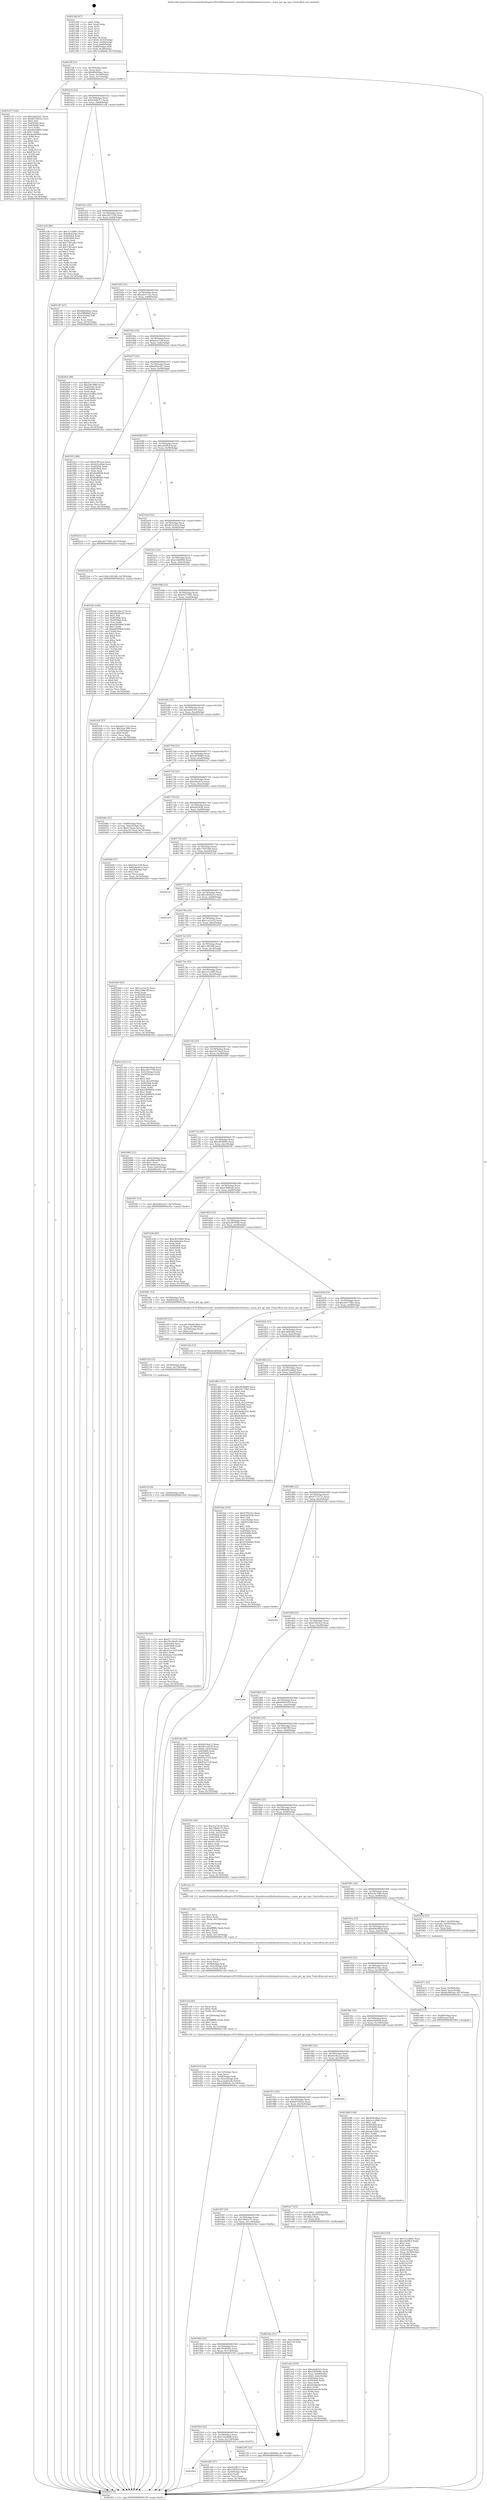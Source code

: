 digraph "0x4015d0" {
  label = "0x4015d0 (/mnt/c/Users/mathe/Desktop/tcc/POCII/binaries/extr_linuxdriversinfinibandcoreucma.c_ucma_get_qp_type_Final-ollvm.out::main(0))"
  labelloc = "t"
  node[shape=record]

  Entry [label="",width=0.3,height=0.3,shape=circle,fillcolor=black,style=filled]
  "0x4015ff" [label="{
     0x4015ff [23]\l
     | [instrs]\l
     &nbsp;&nbsp;0x4015ff \<+3\>: mov -0x74(%rbp),%eax\l
     &nbsp;&nbsp;0x401602 \<+2\>: mov %eax,%ecx\l
     &nbsp;&nbsp;0x401604 \<+6\>: sub $0x86d206ac,%ecx\l
     &nbsp;&nbsp;0x40160a \<+3\>: mov %eax,-0x78(%rbp)\l
     &nbsp;&nbsp;0x40160d \<+3\>: mov %ecx,-0x7c(%rbp)\l
     &nbsp;&nbsp;0x401610 \<+6\>: je 0000000000401e37 \<main+0x867\>\l
  }"]
  "0x401e37" [label="{
     0x401e37 [144]\l
     | [instrs]\l
     &nbsp;&nbsp;0x401e37 \<+5\>: mov $0xedaf23e5,%eax\l
     &nbsp;&nbsp;0x401e3c \<+5\>: mov $0x6d75052a,%ecx\l
     &nbsp;&nbsp;0x401e41 \<+2\>: mov $0x1,%dl\l
     &nbsp;&nbsp;0x401e43 \<+7\>: mov 0x405064,%esi\l
     &nbsp;&nbsp;0x401e4a \<+7\>: mov 0x405068,%edi\l
     &nbsp;&nbsp;0x401e51 \<+3\>: mov %esi,%r8d\l
     &nbsp;&nbsp;0x401e54 \<+7\>: sub $0xded54800,%r8d\l
     &nbsp;&nbsp;0x401e5b \<+4\>: sub $0x1,%r8d\l
     &nbsp;&nbsp;0x401e5f \<+7\>: add $0xded54800,%r8d\l
     &nbsp;&nbsp;0x401e66 \<+4\>: imul %r8d,%esi\l
     &nbsp;&nbsp;0x401e6a \<+3\>: and $0x1,%esi\l
     &nbsp;&nbsp;0x401e6d \<+3\>: cmp $0x0,%esi\l
     &nbsp;&nbsp;0x401e70 \<+4\>: sete %r9b\l
     &nbsp;&nbsp;0x401e74 \<+3\>: cmp $0xa,%edi\l
     &nbsp;&nbsp;0x401e77 \<+4\>: setl %r10b\l
     &nbsp;&nbsp;0x401e7b \<+3\>: mov %r9b,%r11b\l
     &nbsp;&nbsp;0x401e7e \<+4\>: xor $0xff,%r11b\l
     &nbsp;&nbsp;0x401e82 \<+3\>: mov %r10b,%bl\l
     &nbsp;&nbsp;0x401e85 \<+3\>: xor $0xff,%bl\l
     &nbsp;&nbsp;0x401e88 \<+3\>: xor $0x0,%dl\l
     &nbsp;&nbsp;0x401e8b \<+3\>: mov %r11b,%r14b\l
     &nbsp;&nbsp;0x401e8e \<+4\>: and $0x0,%r14b\l
     &nbsp;&nbsp;0x401e92 \<+3\>: and %dl,%r9b\l
     &nbsp;&nbsp;0x401e95 \<+3\>: mov %bl,%r15b\l
     &nbsp;&nbsp;0x401e98 \<+4\>: and $0x0,%r15b\l
     &nbsp;&nbsp;0x401e9c \<+3\>: and %dl,%r10b\l
     &nbsp;&nbsp;0x401e9f \<+3\>: or %r9b,%r14b\l
     &nbsp;&nbsp;0x401ea2 \<+3\>: or %r10b,%r15b\l
     &nbsp;&nbsp;0x401ea5 \<+3\>: xor %r15b,%r14b\l
     &nbsp;&nbsp;0x401ea8 \<+3\>: or %bl,%r11b\l
     &nbsp;&nbsp;0x401eab \<+4\>: xor $0xff,%r11b\l
     &nbsp;&nbsp;0x401eaf \<+3\>: or $0x0,%dl\l
     &nbsp;&nbsp;0x401eb2 \<+3\>: and %dl,%r11b\l
     &nbsp;&nbsp;0x401eb5 \<+3\>: or %r11b,%r14b\l
     &nbsp;&nbsp;0x401eb8 \<+4\>: test $0x1,%r14b\l
     &nbsp;&nbsp;0x401ebc \<+3\>: cmovne %ecx,%eax\l
     &nbsp;&nbsp;0x401ebf \<+3\>: mov %eax,-0x74(%rbp)\l
     &nbsp;&nbsp;0x401ec2 \<+5\>: jmp 000000000040245c \<main+0xe8c\>\l
  }"]
  "0x401616" [label="{
     0x401616 [22]\l
     | [instrs]\l
     &nbsp;&nbsp;0x401616 \<+5\>: jmp 000000000040161b \<main+0x4b\>\l
     &nbsp;&nbsp;0x40161b \<+3\>: mov -0x78(%rbp),%eax\l
     &nbsp;&nbsp;0x40161e \<+5\>: sub $0x9168b7c7,%eax\l
     &nbsp;&nbsp;0x401623 \<+3\>: mov %eax,-0x80(%rbp)\l
     &nbsp;&nbsp;0x401626 \<+6\>: je 0000000000401a38 \<main+0x468\>\l
  }"]
  Exit [label="",width=0.3,height=0.3,shape=circle,fillcolor=black,style=filled,peripheries=2]
  "0x401a38" [label="{
     0x401a38 [88]\l
     | [instrs]\l
     &nbsp;&nbsp;0x401a38 \<+5\>: mov $0x7c1c48b1,%eax\l
     &nbsp;&nbsp;0x401a3d \<+5\>: mov $0x69c610ae,%ecx\l
     &nbsp;&nbsp;0x401a42 \<+7\>: mov 0x405064,%edx\l
     &nbsp;&nbsp;0x401a49 \<+7\>: mov 0x405068,%esi\l
     &nbsp;&nbsp;0x401a50 \<+2\>: mov %edx,%edi\l
     &nbsp;&nbsp;0x401a52 \<+6\>: add $0x7381adcc,%edi\l
     &nbsp;&nbsp;0x401a58 \<+3\>: sub $0x1,%edi\l
     &nbsp;&nbsp;0x401a5b \<+6\>: sub $0x7381adcc,%edi\l
     &nbsp;&nbsp;0x401a61 \<+3\>: imul %edi,%edx\l
     &nbsp;&nbsp;0x401a64 \<+3\>: and $0x1,%edx\l
     &nbsp;&nbsp;0x401a67 \<+3\>: cmp $0x0,%edx\l
     &nbsp;&nbsp;0x401a6a \<+4\>: sete %r8b\l
     &nbsp;&nbsp;0x401a6e \<+3\>: cmp $0xa,%esi\l
     &nbsp;&nbsp;0x401a71 \<+4\>: setl %r9b\l
     &nbsp;&nbsp;0x401a75 \<+3\>: mov %r8b,%r10b\l
     &nbsp;&nbsp;0x401a78 \<+3\>: and %r9b,%r10b\l
     &nbsp;&nbsp;0x401a7b \<+3\>: xor %r9b,%r8b\l
     &nbsp;&nbsp;0x401a7e \<+3\>: or %r8b,%r10b\l
     &nbsp;&nbsp;0x401a81 \<+4\>: test $0x1,%r10b\l
     &nbsp;&nbsp;0x401a85 \<+3\>: cmovne %ecx,%eax\l
     &nbsp;&nbsp;0x401a88 \<+3\>: mov %eax,-0x74(%rbp)\l
     &nbsp;&nbsp;0x401a8b \<+5\>: jmp 000000000040245c \<main+0xe8c\>\l
  }"]
  "0x40162c" [label="{
     0x40162c [25]\l
     | [instrs]\l
     &nbsp;&nbsp;0x40162c \<+5\>: jmp 0000000000401631 \<main+0x61\>\l
     &nbsp;&nbsp;0x401631 \<+3\>: mov -0x78(%rbp),%eax\l
     &nbsp;&nbsp;0x401634 \<+5\>: sub $0xa3057199,%eax\l
     &nbsp;&nbsp;0x401639 \<+6\>: mov %eax,-0x84(%rbp)\l
     &nbsp;&nbsp;0x40163f \<+6\>: je 0000000000401c87 \<main+0x6b7\>\l
  }"]
  "0x402138" [label="{
     0x402138 [93]\l
     | [instrs]\l
     &nbsp;&nbsp;0x402138 \<+5\>: mov $0x47172115,%eax\l
     &nbsp;&nbsp;0x40213d \<+5\>: mov $0x791d0e92,%esi\l
     &nbsp;&nbsp;0x402142 \<+7\>: mov 0x405064,%ecx\l
     &nbsp;&nbsp;0x402149 \<+7\>: mov 0x405068,%edx\l
     &nbsp;&nbsp;0x402150 \<+3\>: mov %ecx,%r8d\l
     &nbsp;&nbsp;0x402153 \<+7\>: add $0x42ea7e2f,%r8d\l
     &nbsp;&nbsp;0x40215a \<+4\>: sub $0x1,%r8d\l
     &nbsp;&nbsp;0x40215e \<+7\>: sub $0x42ea7e2f,%r8d\l
     &nbsp;&nbsp;0x402165 \<+4\>: imul %r8d,%ecx\l
     &nbsp;&nbsp;0x402169 \<+3\>: and $0x1,%ecx\l
     &nbsp;&nbsp;0x40216c \<+3\>: cmp $0x0,%ecx\l
     &nbsp;&nbsp;0x40216f \<+4\>: sete %r9b\l
     &nbsp;&nbsp;0x402173 \<+3\>: cmp $0xa,%edx\l
     &nbsp;&nbsp;0x402176 \<+4\>: setl %r10b\l
     &nbsp;&nbsp;0x40217a \<+3\>: mov %r9b,%r11b\l
     &nbsp;&nbsp;0x40217d \<+3\>: and %r10b,%r11b\l
     &nbsp;&nbsp;0x402180 \<+3\>: xor %r10b,%r9b\l
     &nbsp;&nbsp;0x402183 \<+3\>: or %r9b,%r11b\l
     &nbsp;&nbsp;0x402186 \<+4\>: test $0x1,%r11b\l
     &nbsp;&nbsp;0x40218a \<+3\>: cmovne %esi,%eax\l
     &nbsp;&nbsp;0x40218d \<+3\>: mov %eax,-0x74(%rbp)\l
     &nbsp;&nbsp;0x402190 \<+5\>: jmp 000000000040245c \<main+0xe8c\>\l
  }"]
  "0x401c87" [label="{
     0x401c87 [27]\l
     | [instrs]\l
     &nbsp;&nbsp;0x401c87 \<+5\>: mov $0x86d206ac,%eax\l
     &nbsp;&nbsp;0x401c8c \<+5\>: mov $0x59f8d6d4,%ecx\l
     &nbsp;&nbsp;0x401c91 \<+3\>: mov -0x2e(%rbp),%dl\l
     &nbsp;&nbsp;0x401c94 \<+3\>: test $0x1,%dl\l
     &nbsp;&nbsp;0x401c97 \<+3\>: cmovne %ecx,%eax\l
     &nbsp;&nbsp;0x401c9a \<+3\>: mov %eax,-0x74(%rbp)\l
     &nbsp;&nbsp;0x401c9d \<+5\>: jmp 000000000040245c \<main+0xe8c\>\l
  }"]
  "0x401645" [label="{
     0x401645 [25]\l
     | [instrs]\l
     &nbsp;&nbsp;0x401645 \<+5\>: jmp 000000000040164a \<main+0x7a\>\l
     &nbsp;&nbsp;0x40164a \<+3\>: mov -0x78(%rbp),%eax\l
     &nbsp;&nbsp;0x40164d \<+5\>: sub $0xada711ac,%eax\l
     &nbsp;&nbsp;0x401652 \<+6\>: mov %eax,-0x88(%rbp)\l
     &nbsp;&nbsp;0x401658 \<+6\>: je 00000000004021a1 \<main+0xbd1\>\l
  }"]
  "0x40212f" [label="{
     0x40212f [9]\l
     | [instrs]\l
     &nbsp;&nbsp;0x40212f \<+4\>: mov -0x68(%rbp),%rdi\l
     &nbsp;&nbsp;0x402133 \<+5\>: call 0000000000401030 \<free@plt\>\l
     | [calls]\l
     &nbsp;&nbsp;0x401030 \{1\} (unknown)\l
  }"]
  "0x4021a1" [label="{
     0x4021a1\l
  }", style=dashed]
  "0x40165e" [label="{
     0x40165e [25]\l
     | [instrs]\l
     &nbsp;&nbsp;0x40165e \<+5\>: jmp 0000000000401663 \<main+0x93\>\l
     &nbsp;&nbsp;0x401663 \<+3\>: mov -0x78(%rbp),%eax\l
     &nbsp;&nbsp;0x401666 \<+5\>: sub $0xb2ee7c0f,%eax\l
     &nbsp;&nbsp;0x40166b \<+6\>: mov %eax,-0x8c(%rbp)\l
     &nbsp;&nbsp;0x401671 \<+6\>: je 00000000004020a4 \<main+0xad4\>\l
  }"]
  "0x402120" [label="{
     0x402120 [15]\l
     | [instrs]\l
     &nbsp;&nbsp;0x402120 \<+4\>: mov -0x58(%rbp),%rdi\l
     &nbsp;&nbsp;0x402124 \<+6\>: mov %eax,-0x130(%rbp)\l
     &nbsp;&nbsp;0x40212a \<+5\>: call 0000000000401030 \<free@plt\>\l
     | [calls]\l
     &nbsp;&nbsp;0x401030 \{1\} (unknown)\l
  }"]
  "0x4020a4" [label="{
     0x4020a4 [88]\l
     | [instrs]\l
     &nbsp;&nbsp;0x4020a4 \<+5\>: mov $0x47172115,%eax\l
     &nbsp;&nbsp;0x4020a9 \<+5\>: mov $0x28f709f6,%ecx\l
     &nbsp;&nbsp;0x4020ae \<+7\>: mov 0x405064,%edx\l
     &nbsp;&nbsp;0x4020b5 \<+7\>: mov 0x405068,%esi\l
     &nbsp;&nbsp;0x4020bc \<+2\>: mov %edx,%edi\l
     &nbsp;&nbsp;0x4020be \<+6\>: add $0xa10aff2e,%edi\l
     &nbsp;&nbsp;0x4020c4 \<+3\>: sub $0x1,%edi\l
     &nbsp;&nbsp;0x4020c7 \<+6\>: sub $0xa10aff2e,%edi\l
     &nbsp;&nbsp;0x4020cd \<+3\>: imul %edi,%edx\l
     &nbsp;&nbsp;0x4020d0 \<+3\>: and $0x1,%edx\l
     &nbsp;&nbsp;0x4020d3 \<+3\>: cmp $0x0,%edx\l
     &nbsp;&nbsp;0x4020d6 \<+4\>: sete %r8b\l
     &nbsp;&nbsp;0x4020da \<+3\>: cmp $0xa,%esi\l
     &nbsp;&nbsp;0x4020dd \<+4\>: setl %r9b\l
     &nbsp;&nbsp;0x4020e1 \<+3\>: mov %r8b,%r10b\l
     &nbsp;&nbsp;0x4020e4 \<+3\>: and %r9b,%r10b\l
     &nbsp;&nbsp;0x4020e7 \<+3\>: xor %r9b,%r8b\l
     &nbsp;&nbsp;0x4020ea \<+3\>: or %r8b,%r10b\l
     &nbsp;&nbsp;0x4020ed \<+4\>: test $0x1,%r10b\l
     &nbsp;&nbsp;0x4020f1 \<+3\>: cmovne %ecx,%eax\l
     &nbsp;&nbsp;0x4020f4 \<+3\>: mov %eax,-0x74(%rbp)\l
     &nbsp;&nbsp;0x4020f7 \<+5\>: jmp 000000000040245c \<main+0xe8c\>\l
  }"]
  "0x401677" [label="{
     0x401677 [25]\l
     | [instrs]\l
     &nbsp;&nbsp;0x401677 \<+5\>: jmp 000000000040167c \<main+0xac\>\l
     &nbsp;&nbsp;0x40167c \<+3\>: mov -0x78(%rbp),%eax\l
     &nbsp;&nbsp;0x40167f \<+5\>: sub $0xbd92e427,%eax\l
     &nbsp;&nbsp;0x401684 \<+6\>: mov %eax,-0x90(%rbp)\l
     &nbsp;&nbsp;0x40168a \<+6\>: je 0000000000401f53 \<main+0x983\>\l
  }"]
  "0x402109" [label="{
     0x402109 [23]\l
     | [instrs]\l
     &nbsp;&nbsp;0x402109 \<+10\>: movabs $0x4030b6,%rdi\l
     &nbsp;&nbsp;0x402113 \<+3\>: mov %eax,-0x70(%rbp)\l
     &nbsp;&nbsp;0x402116 \<+3\>: mov -0x70(%rbp),%esi\l
     &nbsp;&nbsp;0x402119 \<+2\>: mov $0x0,%al\l
     &nbsp;&nbsp;0x40211b \<+5\>: call 0000000000401040 \<printf@plt\>\l
     | [calls]\l
     &nbsp;&nbsp;0x401040 \{1\} (unknown)\l
  }"]
  "0x401f53" [label="{
     0x401f53 [88]\l
     | [instrs]\l
     &nbsp;&nbsp;0x401f53 \<+5\>: mov $0x47f9c3c2,%eax\l
     &nbsp;&nbsp;0x401f58 \<+5\>: mov $0x402cd0e6,%ecx\l
     &nbsp;&nbsp;0x401f5d \<+7\>: mov 0x405064,%edx\l
     &nbsp;&nbsp;0x401f64 \<+7\>: mov 0x405068,%esi\l
     &nbsp;&nbsp;0x401f6b \<+2\>: mov %edx,%edi\l
     &nbsp;&nbsp;0x401f6d \<+6\>: add $0x8edff29b,%edi\l
     &nbsp;&nbsp;0x401f73 \<+3\>: sub $0x1,%edi\l
     &nbsp;&nbsp;0x401f76 \<+6\>: sub $0x8edff29b,%edi\l
     &nbsp;&nbsp;0x401f7c \<+3\>: imul %edi,%edx\l
     &nbsp;&nbsp;0x401f7f \<+3\>: and $0x1,%edx\l
     &nbsp;&nbsp;0x401f82 \<+3\>: cmp $0x0,%edx\l
     &nbsp;&nbsp;0x401f85 \<+4\>: sete %r8b\l
     &nbsp;&nbsp;0x401f89 \<+3\>: cmp $0xa,%esi\l
     &nbsp;&nbsp;0x401f8c \<+4\>: setl %r9b\l
     &nbsp;&nbsp;0x401f90 \<+3\>: mov %r8b,%r10b\l
     &nbsp;&nbsp;0x401f93 \<+3\>: and %r9b,%r10b\l
     &nbsp;&nbsp;0x401f96 \<+3\>: xor %r9b,%r8b\l
     &nbsp;&nbsp;0x401f99 \<+3\>: or %r8b,%r10b\l
     &nbsp;&nbsp;0x401f9c \<+4\>: test $0x1,%r10b\l
     &nbsp;&nbsp;0x401fa0 \<+3\>: cmovne %ecx,%eax\l
     &nbsp;&nbsp;0x401fa3 \<+3\>: mov %eax,-0x74(%rbp)\l
     &nbsp;&nbsp;0x401fa6 \<+5\>: jmp 000000000040245c \<main+0xe8c\>\l
  }"]
  "0x401690" [label="{
     0x401690 [25]\l
     | [instrs]\l
     &nbsp;&nbsp;0x401690 \<+5\>: jmp 0000000000401695 \<main+0xc5\>\l
     &nbsp;&nbsp;0x401695 \<+3\>: mov -0x78(%rbp),%eax\l
     &nbsp;&nbsp;0x401698 \<+5\>: sub $0xcfd2ff1d,%eax\l
     &nbsp;&nbsp;0x40169d \<+6\>: mov %eax,-0x94(%rbp)\l
     &nbsp;&nbsp;0x4016a3 \<+6\>: je 0000000000401b33 \<main+0x563\>\l
  }"]
  "0x401ede" [label="{
     0x401ede [105]\l
     | [instrs]\l
     &nbsp;&nbsp;0x401ede \<+5\>: mov $0xedaf23e5,%ecx\l
     &nbsp;&nbsp;0x401ee3 \<+5\>: mov $0x24f3890c,%edx\l
     &nbsp;&nbsp;0x401ee8 \<+4\>: mov %rax,-0x68(%rbp)\l
     &nbsp;&nbsp;0x401eec \<+7\>: movl $0x0,-0x6c(%rbp)\l
     &nbsp;&nbsp;0x401ef3 \<+7\>: mov 0x405064,%esi\l
     &nbsp;&nbsp;0x401efa \<+8\>: mov 0x405068,%r8d\l
     &nbsp;&nbsp;0x401f02 \<+3\>: mov %esi,%r9d\l
     &nbsp;&nbsp;0x401f05 \<+7\>: sub $0xd5eddcfd,%r9d\l
     &nbsp;&nbsp;0x401f0c \<+4\>: sub $0x1,%r9d\l
     &nbsp;&nbsp;0x401f10 \<+7\>: add $0xd5eddcfd,%r9d\l
     &nbsp;&nbsp;0x401f17 \<+4\>: imul %r9d,%esi\l
     &nbsp;&nbsp;0x401f1b \<+3\>: and $0x1,%esi\l
     &nbsp;&nbsp;0x401f1e \<+3\>: cmp $0x0,%esi\l
     &nbsp;&nbsp;0x401f21 \<+4\>: sete %r10b\l
     &nbsp;&nbsp;0x401f25 \<+4\>: cmp $0xa,%r8d\l
     &nbsp;&nbsp;0x401f29 \<+4\>: setl %r11b\l
     &nbsp;&nbsp;0x401f2d \<+3\>: mov %r10b,%bl\l
     &nbsp;&nbsp;0x401f30 \<+3\>: and %r11b,%bl\l
     &nbsp;&nbsp;0x401f33 \<+3\>: xor %r11b,%r10b\l
     &nbsp;&nbsp;0x401f36 \<+3\>: or %r10b,%bl\l
     &nbsp;&nbsp;0x401f39 \<+3\>: test $0x1,%bl\l
     &nbsp;&nbsp;0x401f3c \<+3\>: cmovne %edx,%ecx\l
     &nbsp;&nbsp;0x401f3f \<+3\>: mov %ecx,-0x74(%rbp)\l
     &nbsp;&nbsp;0x401f42 \<+5\>: jmp 000000000040245c \<main+0xe8c\>\l
  }"]
  "0x401b33" [label="{
     0x401b33 [12]\l
     | [instrs]\l
     &nbsp;&nbsp;0x401b33 \<+7\>: movl $0xe6577091,-0x74(%rbp)\l
     &nbsp;&nbsp;0x401b3a \<+5\>: jmp 000000000040245c \<main+0xe8c\>\l
  }"]
  "0x4016a9" [label="{
     0x4016a9 [25]\l
     | [instrs]\l
     &nbsp;&nbsp;0x4016a9 \<+5\>: jmp 00000000004016ae \<main+0xde\>\l
     &nbsp;&nbsp;0x4016ae \<+3\>: mov -0x78(%rbp),%eax\l
     &nbsp;&nbsp;0x4016b1 \<+5\>: sub $0xd61acb10,%eax\l
     &nbsp;&nbsp;0x4016b6 \<+6\>: mov %eax,-0x98(%rbp)\l
     &nbsp;&nbsp;0x4016bc \<+6\>: je 00000000004022ad \<main+0xcdd\>\l
  }"]
  "0x401d19" [label="{
     0x401d19 [34]\l
     | [instrs]\l
     &nbsp;&nbsp;0x401d19 \<+6\>: mov -0x12c(%rbp),%ecx\l
     &nbsp;&nbsp;0x401d1f \<+3\>: imul %eax,%ecx\l
     &nbsp;&nbsp;0x401d22 \<+4\>: mov -0x58(%rbp),%rdi\l
     &nbsp;&nbsp;0x401d26 \<+4\>: movslq -0x5c(%rbp),%r8\l
     &nbsp;&nbsp;0x401d2a \<+5\>: mov %ecx,0x4(%rdi,%r8,8)\l
     &nbsp;&nbsp;0x401d2f \<+7\>: movl $0x256f85eb,-0x74(%rbp)\l
     &nbsp;&nbsp;0x401d36 \<+5\>: jmp 000000000040245c \<main+0xe8c\>\l
  }"]
  "0x4022ad" [label="{
     0x4022ad [12]\l
     | [instrs]\l
     &nbsp;&nbsp;0x4022ad \<+7\>: movl $0x1cf01fdb,-0x74(%rbp)\l
     &nbsp;&nbsp;0x4022b4 \<+5\>: jmp 000000000040245c \<main+0xe8c\>\l
  }"]
  "0x4016c2" [label="{
     0x4016c2 [25]\l
     | [instrs]\l
     &nbsp;&nbsp;0x4016c2 \<+5\>: jmp 00000000004016c7 \<main+0xf7\>\l
     &nbsp;&nbsp;0x4016c7 \<+3\>: mov -0x78(%rbp),%eax\l
     &nbsp;&nbsp;0x4016ca \<+5\>: sub $0xe14b0944,%eax\l
     &nbsp;&nbsp;0x4016cf \<+6\>: mov %eax,-0x9c(%rbp)\l
     &nbsp;&nbsp;0x4016d5 \<+6\>: je 00000000004021be \<main+0xbee\>\l
  }"]
  "0x401ced" [label="{
     0x401ced [44]\l
     | [instrs]\l
     &nbsp;&nbsp;0x401ced \<+2\>: xor %ecx,%ecx\l
     &nbsp;&nbsp;0x401cef \<+5\>: mov $0x2,%edx\l
     &nbsp;&nbsp;0x401cf4 \<+6\>: mov %edx,-0x128(%rbp)\l
     &nbsp;&nbsp;0x401cfa \<+1\>: cltd\l
     &nbsp;&nbsp;0x401cfb \<+6\>: mov -0x128(%rbp),%esi\l
     &nbsp;&nbsp;0x401d01 \<+2\>: idiv %esi\l
     &nbsp;&nbsp;0x401d03 \<+6\>: imul $0xfffffffe,%edx,%edx\l
     &nbsp;&nbsp;0x401d09 \<+3\>: sub $0x1,%ecx\l
     &nbsp;&nbsp;0x401d0c \<+2\>: sub %ecx,%edx\l
     &nbsp;&nbsp;0x401d0e \<+6\>: mov %edx,-0x12c(%rbp)\l
     &nbsp;&nbsp;0x401d14 \<+5\>: call 0000000000401160 \<next_i\>\l
     | [calls]\l
     &nbsp;&nbsp;0x401160 \{1\} (/mnt/c/Users/mathe/Desktop/tcc/POCII/binaries/extr_linuxdriversinfinibandcoreucma.c_ucma_get_qp_type_Final-ollvm.out::next_i)\l
  }"]
  "0x4021be" [label="{
     0x4021be [144]\l
     | [instrs]\l
     &nbsp;&nbsp;0x4021be \<+5\>: mov $0x6b19aa12,%eax\l
     &nbsp;&nbsp;0x4021c3 \<+5\>: mov $0x49695e63,%ecx\l
     &nbsp;&nbsp;0x4021c8 \<+2\>: mov $0x1,%dl\l
     &nbsp;&nbsp;0x4021ca \<+7\>: mov 0x405064,%esi\l
     &nbsp;&nbsp;0x4021d1 \<+7\>: mov 0x405068,%edi\l
     &nbsp;&nbsp;0x4021d8 \<+3\>: mov %esi,%r8d\l
     &nbsp;&nbsp;0x4021db \<+7\>: add $0xaf49386d,%r8d\l
     &nbsp;&nbsp;0x4021e2 \<+4\>: sub $0x1,%r8d\l
     &nbsp;&nbsp;0x4021e6 \<+7\>: sub $0xaf49386d,%r8d\l
     &nbsp;&nbsp;0x4021ed \<+4\>: imul %r8d,%esi\l
     &nbsp;&nbsp;0x4021f1 \<+3\>: and $0x1,%esi\l
     &nbsp;&nbsp;0x4021f4 \<+3\>: cmp $0x0,%esi\l
     &nbsp;&nbsp;0x4021f7 \<+4\>: sete %r9b\l
     &nbsp;&nbsp;0x4021fb \<+3\>: cmp $0xa,%edi\l
     &nbsp;&nbsp;0x4021fe \<+4\>: setl %r10b\l
     &nbsp;&nbsp;0x402202 \<+3\>: mov %r9b,%r11b\l
     &nbsp;&nbsp;0x402205 \<+4\>: xor $0xff,%r11b\l
     &nbsp;&nbsp;0x402209 \<+3\>: mov %r10b,%bl\l
     &nbsp;&nbsp;0x40220c \<+3\>: xor $0xff,%bl\l
     &nbsp;&nbsp;0x40220f \<+3\>: xor $0x0,%dl\l
     &nbsp;&nbsp;0x402212 \<+3\>: mov %r11b,%r14b\l
     &nbsp;&nbsp;0x402215 \<+4\>: and $0x0,%r14b\l
     &nbsp;&nbsp;0x402219 \<+3\>: and %dl,%r9b\l
     &nbsp;&nbsp;0x40221c \<+3\>: mov %bl,%r15b\l
     &nbsp;&nbsp;0x40221f \<+4\>: and $0x0,%r15b\l
     &nbsp;&nbsp;0x402223 \<+3\>: and %dl,%r10b\l
     &nbsp;&nbsp;0x402226 \<+3\>: or %r9b,%r14b\l
     &nbsp;&nbsp;0x402229 \<+3\>: or %r10b,%r15b\l
     &nbsp;&nbsp;0x40222c \<+3\>: xor %r15b,%r14b\l
     &nbsp;&nbsp;0x40222f \<+3\>: or %bl,%r11b\l
     &nbsp;&nbsp;0x402232 \<+4\>: xor $0xff,%r11b\l
     &nbsp;&nbsp;0x402236 \<+3\>: or $0x0,%dl\l
     &nbsp;&nbsp;0x402239 \<+3\>: and %dl,%r11b\l
     &nbsp;&nbsp;0x40223c \<+3\>: or %r11b,%r14b\l
     &nbsp;&nbsp;0x40223f \<+4\>: test $0x1,%r14b\l
     &nbsp;&nbsp;0x402243 \<+3\>: cmovne %ecx,%eax\l
     &nbsp;&nbsp;0x402246 \<+3\>: mov %eax,-0x74(%rbp)\l
     &nbsp;&nbsp;0x402249 \<+5\>: jmp 000000000040245c \<main+0xe8c\>\l
  }"]
  "0x4016db" [label="{
     0x4016db [25]\l
     | [instrs]\l
     &nbsp;&nbsp;0x4016db \<+5\>: jmp 00000000004016e0 \<main+0x110\>\l
     &nbsp;&nbsp;0x4016e0 \<+3\>: mov -0x78(%rbp),%eax\l
     &nbsp;&nbsp;0x4016e3 \<+5\>: sub $0xe6577091,%eax\l
     &nbsp;&nbsp;0x4016e8 \<+6\>: mov %eax,-0xa0(%rbp)\l
     &nbsp;&nbsp;0x4016ee \<+6\>: je 0000000000401b3f \<main+0x56f\>\l
  }"]
  "0x401cd3" [label="{
     0x401cd3 [26]\l
     | [instrs]\l
     &nbsp;&nbsp;0x401cd3 \<+6\>: mov -0x124(%rbp),%ecx\l
     &nbsp;&nbsp;0x401cd9 \<+3\>: imul %eax,%ecx\l
     &nbsp;&nbsp;0x401cdc \<+4\>: mov -0x58(%rbp),%rdi\l
     &nbsp;&nbsp;0x401ce0 \<+4\>: movslq -0x5c(%rbp),%r8\l
     &nbsp;&nbsp;0x401ce4 \<+4\>: mov %ecx,(%rdi,%r8,8)\l
     &nbsp;&nbsp;0x401ce8 \<+5\>: call 0000000000401160 \<next_i\>\l
     | [calls]\l
     &nbsp;&nbsp;0x401160 \{1\} (/mnt/c/Users/mathe/Desktop/tcc/POCII/binaries/extr_linuxdriversinfinibandcoreucma.c_ucma_get_qp_type_Final-ollvm.out::next_i)\l
  }"]
  "0x401b3f" [label="{
     0x401b3f [27]\l
     | [instrs]\l
     &nbsp;&nbsp;0x401b3f \<+5\>: mov $0xada711ac,%eax\l
     &nbsp;&nbsp;0x401b44 \<+5\>: mov $0x5e0c7f40,%ecx\l
     &nbsp;&nbsp;0x401b49 \<+3\>: mov -0x34(%rbp),%edx\l
     &nbsp;&nbsp;0x401b4c \<+3\>: cmp $0x0,%edx\l
     &nbsp;&nbsp;0x401b4f \<+3\>: cmove %ecx,%eax\l
     &nbsp;&nbsp;0x401b52 \<+3\>: mov %eax,-0x74(%rbp)\l
     &nbsp;&nbsp;0x401b55 \<+5\>: jmp 000000000040245c \<main+0xe8c\>\l
  }"]
  "0x4016f4" [label="{
     0x4016f4 [25]\l
     | [instrs]\l
     &nbsp;&nbsp;0x4016f4 \<+5\>: jmp 00000000004016f9 \<main+0x129\>\l
     &nbsp;&nbsp;0x4016f9 \<+3\>: mov -0x78(%rbp),%eax\l
     &nbsp;&nbsp;0x4016fc \<+5\>: sub $0xedaf23e5,%eax\l
     &nbsp;&nbsp;0x401701 \<+6\>: mov %eax,-0xa4(%rbp)\l
     &nbsp;&nbsp;0x401707 \<+6\>: je 00000000004023c0 \<main+0xdf0\>\l
  }"]
  "0x401ca7" [label="{
     0x401ca7 [44]\l
     | [instrs]\l
     &nbsp;&nbsp;0x401ca7 \<+2\>: xor %ecx,%ecx\l
     &nbsp;&nbsp;0x401ca9 \<+5\>: mov $0x2,%edx\l
     &nbsp;&nbsp;0x401cae \<+6\>: mov %edx,-0x120(%rbp)\l
     &nbsp;&nbsp;0x401cb4 \<+1\>: cltd\l
     &nbsp;&nbsp;0x401cb5 \<+6\>: mov -0x120(%rbp),%esi\l
     &nbsp;&nbsp;0x401cbb \<+2\>: idiv %esi\l
     &nbsp;&nbsp;0x401cbd \<+6\>: imul $0xfffffffe,%edx,%edx\l
     &nbsp;&nbsp;0x401cc3 \<+3\>: sub $0x1,%ecx\l
     &nbsp;&nbsp;0x401cc6 \<+2\>: sub %ecx,%edx\l
     &nbsp;&nbsp;0x401cc8 \<+6\>: mov %edx,-0x124(%rbp)\l
     &nbsp;&nbsp;0x401cce \<+5\>: call 0000000000401160 \<next_i\>\l
     | [calls]\l
     &nbsp;&nbsp;0x401160 \{1\} (/mnt/c/Users/mathe/Desktop/tcc/POCII/binaries/extr_linuxdriversinfinibandcoreucma.c_ucma_get_qp_type_Final-ollvm.out::next_i)\l
  }"]
  "0x4023c0" [label="{
     0x4023c0\l
  }", style=dashed]
  "0x40170d" [label="{
     0x40170d [25]\l
     | [instrs]\l
     &nbsp;&nbsp;0x40170d \<+5\>: jmp 0000000000401712 \<main+0x142\>\l
     &nbsp;&nbsp;0x401712 \<+3\>: mov -0x78(%rbp),%eax\l
     &nbsp;&nbsp;0x401715 \<+5\>: sub $0xefb78d69,%eax\l
     &nbsp;&nbsp;0x40171a \<+6\>: mov %eax,-0xa8(%rbp)\l
     &nbsp;&nbsp;0x401720 \<+6\>: je 00000000004023a7 \<main+0xdd7\>\l
  }"]
  "0x401b71" [label="{
     0x401b71 [23]\l
     | [instrs]\l
     &nbsp;&nbsp;0x401b71 \<+4\>: mov %rax,-0x58(%rbp)\l
     &nbsp;&nbsp;0x401b75 \<+7\>: movl $0x0,-0x5c(%rbp)\l
     &nbsp;&nbsp;0x401b7c \<+7\>: movl $0x6a3b95ab,-0x74(%rbp)\l
     &nbsp;&nbsp;0x401b83 \<+5\>: jmp 000000000040245c \<main+0xe8c\>\l
  }"]
  "0x4023a7" [label="{
     0x4023a7\l
  }", style=dashed]
  "0x401726" [label="{
     0x401726 [25]\l
     | [instrs]\l
     &nbsp;&nbsp;0x401726 \<+5\>: jmp 000000000040172b \<main+0x15b\>\l
     &nbsp;&nbsp;0x40172b \<+3\>: mov -0x78(%rbp),%eax\l
     &nbsp;&nbsp;0x40172e \<+5\>: sub $0xfa9aeb1a,%eax\l
     &nbsp;&nbsp;0x401733 \<+6\>: mov %eax,-0xac(%rbp)\l
     &nbsp;&nbsp;0x401739 \<+6\>: je 000000000040206a \<main+0xa9a\>\l
  }"]
  "0x401a9d" [label="{
     0x401a9d [150]\l
     | [instrs]\l
     &nbsp;&nbsp;0x401a9d \<+5\>: mov $0x7c1c48b1,%ecx\l
     &nbsp;&nbsp;0x401aa2 \<+5\>: mov $0xcfd2ff1d,%edx\l
     &nbsp;&nbsp;0x401aa7 \<+3\>: mov $0x1,%sil\l
     &nbsp;&nbsp;0x401aaa \<+3\>: xor %r8d,%r8d\l
     &nbsp;&nbsp;0x401aad \<+3\>: mov %eax,-0x4c(%rbp)\l
     &nbsp;&nbsp;0x401ab0 \<+3\>: mov -0x4c(%rbp),%eax\l
     &nbsp;&nbsp;0x401ab3 \<+3\>: mov %eax,-0x34(%rbp)\l
     &nbsp;&nbsp;0x401ab6 \<+7\>: mov 0x405064,%eax\l
     &nbsp;&nbsp;0x401abd \<+8\>: mov 0x405068,%r9d\l
     &nbsp;&nbsp;0x401ac5 \<+4\>: sub $0x1,%r8d\l
     &nbsp;&nbsp;0x401ac9 \<+3\>: mov %eax,%r10d\l
     &nbsp;&nbsp;0x401acc \<+3\>: add %r8d,%r10d\l
     &nbsp;&nbsp;0x401acf \<+4\>: imul %r10d,%eax\l
     &nbsp;&nbsp;0x401ad3 \<+3\>: and $0x1,%eax\l
     &nbsp;&nbsp;0x401ad6 \<+3\>: cmp $0x0,%eax\l
     &nbsp;&nbsp;0x401ad9 \<+4\>: sete %r11b\l
     &nbsp;&nbsp;0x401add \<+4\>: cmp $0xa,%r9d\l
     &nbsp;&nbsp;0x401ae1 \<+3\>: setl %bl\l
     &nbsp;&nbsp;0x401ae4 \<+3\>: mov %r11b,%r14b\l
     &nbsp;&nbsp;0x401ae7 \<+4\>: xor $0xff,%r14b\l
     &nbsp;&nbsp;0x401aeb \<+3\>: mov %bl,%r15b\l
     &nbsp;&nbsp;0x401aee \<+4\>: xor $0xff,%r15b\l
     &nbsp;&nbsp;0x401af2 \<+4\>: xor $0x0,%sil\l
     &nbsp;&nbsp;0x401af6 \<+3\>: mov %r14b,%r12b\l
     &nbsp;&nbsp;0x401af9 \<+4\>: and $0x0,%r12b\l
     &nbsp;&nbsp;0x401afd \<+3\>: and %sil,%r11b\l
     &nbsp;&nbsp;0x401b00 \<+3\>: mov %r15b,%r13b\l
     &nbsp;&nbsp;0x401b03 \<+4\>: and $0x0,%r13b\l
     &nbsp;&nbsp;0x401b07 \<+3\>: and %sil,%bl\l
     &nbsp;&nbsp;0x401b0a \<+3\>: or %r11b,%r12b\l
     &nbsp;&nbsp;0x401b0d \<+3\>: or %bl,%r13b\l
     &nbsp;&nbsp;0x401b10 \<+3\>: xor %r13b,%r12b\l
     &nbsp;&nbsp;0x401b13 \<+3\>: or %r15b,%r14b\l
     &nbsp;&nbsp;0x401b16 \<+4\>: xor $0xff,%r14b\l
     &nbsp;&nbsp;0x401b1a \<+4\>: or $0x0,%sil\l
     &nbsp;&nbsp;0x401b1e \<+3\>: and %sil,%r14b\l
     &nbsp;&nbsp;0x401b21 \<+3\>: or %r14b,%r12b\l
     &nbsp;&nbsp;0x401b24 \<+4\>: test $0x1,%r12b\l
     &nbsp;&nbsp;0x401b28 \<+3\>: cmovne %edx,%ecx\l
     &nbsp;&nbsp;0x401b2b \<+3\>: mov %ecx,-0x74(%rbp)\l
     &nbsp;&nbsp;0x401b2e \<+5\>: jmp 000000000040245c \<main+0xe8c\>\l
  }"]
  "0x40206a" [label="{
     0x40206a [27]\l
     | [instrs]\l
     &nbsp;&nbsp;0x40206a \<+4\>: mov -0x68(%rbp),%rax\l
     &nbsp;&nbsp;0x40206e \<+4\>: movslq -0x6c(%rbp),%rcx\l
     &nbsp;&nbsp;0x402072 \<+7\>: movl $0x0,(%rax,%rcx,4)\l
     &nbsp;&nbsp;0x402079 \<+7\>: movl $0x23e74aef,-0x74(%rbp)\l
     &nbsp;&nbsp;0x402080 \<+5\>: jmp 000000000040245c \<main+0xe8c\>\l
  }"]
  "0x40173f" [label="{
     0x40173f [25]\l
     | [instrs]\l
     &nbsp;&nbsp;0x40173f \<+5\>: jmp 0000000000401744 \<main+0x174\>\l
     &nbsp;&nbsp;0x401744 \<+3\>: mov -0x78(%rbp),%eax\l
     &nbsp;&nbsp;0x401747 \<+5\>: sub $0xb2b563b,%eax\l
     &nbsp;&nbsp;0x40174c \<+6\>: mov %eax,-0xb0(%rbp)\l
     &nbsp;&nbsp;0x401752 \<+6\>: je 000000000040204f \<main+0xa7f\>\l
  }"]
  "0x4015d0" [label="{
     0x4015d0 [47]\l
     | [instrs]\l
     &nbsp;&nbsp;0x4015d0 \<+1\>: push %rbp\l
     &nbsp;&nbsp;0x4015d1 \<+3\>: mov %rsp,%rbp\l
     &nbsp;&nbsp;0x4015d4 \<+2\>: push %r15\l
     &nbsp;&nbsp;0x4015d6 \<+2\>: push %r14\l
     &nbsp;&nbsp;0x4015d8 \<+2\>: push %r13\l
     &nbsp;&nbsp;0x4015da \<+2\>: push %r12\l
     &nbsp;&nbsp;0x4015dc \<+1\>: push %rbx\l
     &nbsp;&nbsp;0x4015dd \<+7\>: sub $0x118,%rsp\l
     &nbsp;&nbsp;0x4015e4 \<+7\>: movl $0x0,-0x3c(%rbp)\l
     &nbsp;&nbsp;0x4015eb \<+3\>: mov %edi,-0x40(%rbp)\l
     &nbsp;&nbsp;0x4015ee \<+4\>: mov %rsi,-0x48(%rbp)\l
     &nbsp;&nbsp;0x4015f2 \<+3\>: mov -0x40(%rbp),%edi\l
     &nbsp;&nbsp;0x4015f5 \<+3\>: mov %edi,-0x38(%rbp)\l
     &nbsp;&nbsp;0x4015f8 \<+7\>: movl $0x7a5a6bd6,-0x74(%rbp)\l
  }"]
  "0x40204f" [label="{
     0x40204f [27]\l
     | [instrs]\l
     &nbsp;&nbsp;0x40204f \<+5\>: mov $0xb2ee7c0f,%eax\l
     &nbsp;&nbsp;0x402054 \<+5\>: mov $0xfa9aeb1a,%ecx\l
     &nbsp;&nbsp;0x402059 \<+3\>: mov -0x2d(%rbp),%dl\l
     &nbsp;&nbsp;0x40205c \<+3\>: test $0x1,%dl\l
     &nbsp;&nbsp;0x40205f \<+3\>: cmovne %ecx,%eax\l
     &nbsp;&nbsp;0x402062 \<+3\>: mov %eax,-0x74(%rbp)\l
     &nbsp;&nbsp;0x402065 \<+5\>: jmp 000000000040245c \<main+0xe8c\>\l
  }"]
  "0x401758" [label="{
     0x401758 [25]\l
     | [instrs]\l
     &nbsp;&nbsp;0x401758 \<+5\>: jmp 000000000040175d \<main+0x18d\>\l
     &nbsp;&nbsp;0x40175d \<+3\>: mov -0x78(%rbp),%eax\l
     &nbsp;&nbsp;0x401760 \<+5\>: sub $0x17b97a06,%eax\l
     &nbsp;&nbsp;0x401765 \<+6\>: mov %eax,-0xb4(%rbp)\l
     &nbsp;&nbsp;0x40176b \<+6\>: je 00000000004021ad \<main+0xbdd\>\l
  }"]
  "0x40245c" [label="{
     0x40245c [5]\l
     | [instrs]\l
     &nbsp;&nbsp;0x40245c \<+5\>: jmp 00000000004015ff \<main+0x2f\>\l
  }"]
  "0x4021ad" [label="{
     0x4021ad\l
  }", style=dashed]
  "0x401771" [label="{
     0x401771 [25]\l
     | [instrs]\l
     &nbsp;&nbsp;0x401771 \<+5\>: jmp 0000000000401776 \<main+0x1a6\>\l
     &nbsp;&nbsp;0x401776 \<+3\>: mov -0x78(%rbp),%eax\l
     &nbsp;&nbsp;0x401779 \<+5\>: sub $0x1903b21e,%eax\l
     &nbsp;&nbsp;0x40177e \<+6\>: mov %eax,-0xb8(%rbp)\l
     &nbsp;&nbsp;0x401784 \<+6\>: je 0000000000401a20 \<main+0x450\>\l
  }"]
  "0x4019e2" [label="{
     0x4019e2\l
  }", style=dashed]
  "0x401a20" [label="{
     0x401a20\l
  }", style=dashed]
  "0x40178a" [label="{
     0x40178a [25]\l
     | [instrs]\l
     &nbsp;&nbsp;0x40178a \<+5\>: jmp 000000000040178f \<main+0x1bf\>\l
     &nbsp;&nbsp;0x40178f \<+3\>: mov -0x78(%rbp),%eax\l
     &nbsp;&nbsp;0x401792 \<+5\>: sub $0x1ca7ec32,%eax\l
     &nbsp;&nbsp;0x401797 \<+6\>: mov %eax,-0xbc(%rbp)\l
     &nbsp;&nbsp;0x40179d \<+6\>: je 0000000000402455 \<main+0xe85\>\l
  }"]
  "0x401a05" [label="{
     0x401a05 [27]\l
     | [instrs]\l
     &nbsp;&nbsp;0x401a05 \<+5\>: mov $0x9168b7c7,%eax\l
     &nbsp;&nbsp;0x401a0a \<+5\>: mov $0x1903b21e,%ecx\l
     &nbsp;&nbsp;0x401a0f \<+3\>: mov -0x38(%rbp),%edx\l
     &nbsp;&nbsp;0x401a12 \<+3\>: cmp $0x2,%edx\l
     &nbsp;&nbsp;0x401a15 \<+3\>: cmovne %ecx,%eax\l
     &nbsp;&nbsp;0x401a18 \<+3\>: mov %eax,-0x74(%rbp)\l
     &nbsp;&nbsp;0x401a1b \<+5\>: jmp 000000000040245c \<main+0xe8c\>\l
  }"]
  "0x402455" [label="{
     0x402455\l
  }", style=dashed]
  "0x4017a3" [label="{
     0x4017a3 [25]\l
     | [instrs]\l
     &nbsp;&nbsp;0x4017a3 \<+5\>: jmp 00000000004017a8 \<main+0x1d8\>\l
     &nbsp;&nbsp;0x4017a8 \<+3\>: mov -0x78(%rbp),%eax\l
     &nbsp;&nbsp;0x4017ab \<+5\>: sub $0x1cf01fdb,%eax\l
     &nbsp;&nbsp;0x4017b0 \<+6\>: mov %eax,-0xc0(%rbp)\l
     &nbsp;&nbsp;0x4017b6 \<+6\>: je 00000000004022b9 \<main+0xce9\>\l
  }"]
  "0x4019c9" [label="{
     0x4019c9 [25]\l
     | [instrs]\l
     &nbsp;&nbsp;0x4019c9 \<+5\>: jmp 00000000004019ce \<main+0x3fe\>\l
     &nbsp;&nbsp;0x4019ce \<+3\>: mov -0x78(%rbp),%eax\l
     &nbsp;&nbsp;0x4019d1 \<+5\>: sub $0x7a5a6bd6,%eax\l
     &nbsp;&nbsp;0x4019d6 \<+6\>: mov %eax,-0x118(%rbp)\l
     &nbsp;&nbsp;0x4019dc \<+6\>: je 0000000000401a05 \<main+0x435\>\l
  }"]
  "0x4022b9" [label="{
     0x4022b9 [83]\l
     | [instrs]\l
     &nbsp;&nbsp;0x4022b9 \<+5\>: mov $0x1ca7ec32,%eax\l
     &nbsp;&nbsp;0x4022be \<+5\>: mov $0x51fdb79f,%ecx\l
     &nbsp;&nbsp;0x4022c3 \<+2\>: xor %edx,%edx\l
     &nbsp;&nbsp;0x4022c5 \<+7\>: mov 0x405064,%esi\l
     &nbsp;&nbsp;0x4022cc \<+7\>: mov 0x405068,%edi\l
     &nbsp;&nbsp;0x4022d3 \<+3\>: sub $0x1,%edx\l
     &nbsp;&nbsp;0x4022d6 \<+3\>: mov %esi,%r8d\l
     &nbsp;&nbsp;0x4022d9 \<+3\>: add %edx,%r8d\l
     &nbsp;&nbsp;0x4022dc \<+4\>: imul %r8d,%esi\l
     &nbsp;&nbsp;0x4022e0 \<+3\>: and $0x1,%esi\l
     &nbsp;&nbsp;0x4022e3 \<+3\>: cmp $0x0,%esi\l
     &nbsp;&nbsp;0x4022e6 \<+4\>: sete %r9b\l
     &nbsp;&nbsp;0x4022ea \<+3\>: cmp $0xa,%edi\l
     &nbsp;&nbsp;0x4022ed \<+4\>: setl %r10b\l
     &nbsp;&nbsp;0x4022f1 \<+3\>: mov %r9b,%r11b\l
     &nbsp;&nbsp;0x4022f4 \<+3\>: and %r10b,%r11b\l
     &nbsp;&nbsp;0x4022f7 \<+3\>: xor %r10b,%r9b\l
     &nbsp;&nbsp;0x4022fa \<+3\>: or %r9b,%r11b\l
     &nbsp;&nbsp;0x4022fd \<+4\>: test $0x1,%r11b\l
     &nbsp;&nbsp;0x402301 \<+3\>: cmovne %ecx,%eax\l
     &nbsp;&nbsp;0x402304 \<+3\>: mov %eax,-0x74(%rbp)\l
     &nbsp;&nbsp;0x402307 \<+5\>: jmp 000000000040245c \<main+0xe8c\>\l
  }"]
  "0x4017bc" [label="{
     0x4017bc [25]\l
     | [instrs]\l
     &nbsp;&nbsp;0x4017bc \<+5\>: jmp 00000000004017c1 \<main+0x1f1\>\l
     &nbsp;&nbsp;0x4017c1 \<+3\>: mov -0x78(%rbp),%eax\l
     &nbsp;&nbsp;0x4017c4 \<+5\>: sub $0x1e1c2fd6,%eax\l
     &nbsp;&nbsp;0x4017c9 \<+6\>: mov %eax,-0xc4(%rbp)\l
     &nbsp;&nbsp;0x4017cf \<+6\>: je 0000000000401c18 \<main+0x648\>\l
  }"]
  "0x402195" [label="{
     0x402195 [12]\l
     | [instrs]\l
     &nbsp;&nbsp;0x402195 \<+7\>: movl $0xe14b0944,-0x74(%rbp)\l
     &nbsp;&nbsp;0x40219c \<+5\>: jmp 000000000040245c \<main+0xe8c\>\l
  }"]
  "0x401c18" [label="{
     0x401c18 [111]\l
     | [instrs]\l
     &nbsp;&nbsp;0x401c18 \<+5\>: mov $0x604e96a6,%eax\l
     &nbsp;&nbsp;0x401c1d \<+5\>: mov $0xa3057199,%ecx\l
     &nbsp;&nbsp;0x401c22 \<+3\>: mov -0x5c(%rbp),%edx\l
     &nbsp;&nbsp;0x401c25 \<+3\>: cmp -0x50(%rbp),%edx\l
     &nbsp;&nbsp;0x401c28 \<+4\>: setl %sil\l
     &nbsp;&nbsp;0x401c2c \<+4\>: and $0x1,%sil\l
     &nbsp;&nbsp;0x401c30 \<+4\>: mov %sil,-0x2e(%rbp)\l
     &nbsp;&nbsp;0x401c34 \<+7\>: mov 0x405064,%edx\l
     &nbsp;&nbsp;0x401c3b \<+7\>: mov 0x405068,%edi\l
     &nbsp;&nbsp;0x401c42 \<+3\>: mov %edx,%r8d\l
     &nbsp;&nbsp;0x401c45 \<+7\>: add $0x1d99865b,%r8d\l
     &nbsp;&nbsp;0x401c4c \<+4\>: sub $0x1,%r8d\l
     &nbsp;&nbsp;0x401c50 \<+7\>: sub $0x1d99865b,%r8d\l
     &nbsp;&nbsp;0x401c57 \<+4\>: imul %r8d,%edx\l
     &nbsp;&nbsp;0x401c5b \<+3\>: and $0x1,%edx\l
     &nbsp;&nbsp;0x401c5e \<+3\>: cmp $0x0,%edx\l
     &nbsp;&nbsp;0x401c61 \<+4\>: sete %sil\l
     &nbsp;&nbsp;0x401c65 \<+3\>: cmp $0xa,%edi\l
     &nbsp;&nbsp;0x401c68 \<+4\>: setl %r9b\l
     &nbsp;&nbsp;0x401c6c \<+3\>: mov %sil,%r10b\l
     &nbsp;&nbsp;0x401c6f \<+3\>: and %r9b,%r10b\l
     &nbsp;&nbsp;0x401c72 \<+3\>: xor %r9b,%sil\l
     &nbsp;&nbsp;0x401c75 \<+3\>: or %sil,%r10b\l
     &nbsp;&nbsp;0x401c78 \<+4\>: test $0x1,%r10b\l
     &nbsp;&nbsp;0x401c7c \<+3\>: cmovne %ecx,%eax\l
     &nbsp;&nbsp;0x401c7f \<+3\>: mov %eax,-0x74(%rbp)\l
     &nbsp;&nbsp;0x401c82 \<+5\>: jmp 000000000040245c \<main+0xe8c\>\l
  }"]
  "0x4017d5" [label="{
     0x4017d5 [25]\l
     | [instrs]\l
     &nbsp;&nbsp;0x4017d5 \<+5\>: jmp 00000000004017da \<main+0x20a\>\l
     &nbsp;&nbsp;0x4017da \<+3\>: mov -0x78(%rbp),%eax\l
     &nbsp;&nbsp;0x4017dd \<+5\>: sub $0x23e74aef,%eax\l
     &nbsp;&nbsp;0x4017e2 \<+6\>: mov %eax,-0xc8(%rbp)\l
     &nbsp;&nbsp;0x4017e8 \<+6\>: je 0000000000402085 \<main+0xab5\>\l
  }"]
  "0x4019b0" [label="{
     0x4019b0 [25]\l
     | [instrs]\l
     &nbsp;&nbsp;0x4019b0 \<+5\>: jmp 00000000004019b5 \<main+0x3e5\>\l
     &nbsp;&nbsp;0x4019b5 \<+3\>: mov -0x78(%rbp),%eax\l
     &nbsp;&nbsp;0x4019b8 \<+5\>: sub $0x791d0e92,%eax\l
     &nbsp;&nbsp;0x4019bd \<+6\>: mov %eax,-0x114(%rbp)\l
     &nbsp;&nbsp;0x4019c3 \<+6\>: je 0000000000402195 \<main+0xbc5\>\l
  }"]
  "0x402085" [label="{
     0x402085 [31]\l
     | [instrs]\l
     &nbsp;&nbsp;0x402085 \<+3\>: mov -0x6c(%rbp),%eax\l
     &nbsp;&nbsp;0x402088 \<+5\>: sub $0x48b5ee8f,%eax\l
     &nbsp;&nbsp;0x40208d \<+3\>: add $0x1,%eax\l
     &nbsp;&nbsp;0x402090 \<+5\>: add $0x48b5ee8f,%eax\l
     &nbsp;&nbsp;0x402095 \<+3\>: mov %eax,-0x6c(%rbp)\l
     &nbsp;&nbsp;0x402098 \<+7\>: movl $0xbd92e427,-0x74(%rbp)\l
     &nbsp;&nbsp;0x40209f \<+5\>: jmp 000000000040245c \<main+0xe8c\>\l
  }"]
  "0x4017ee" [label="{
     0x4017ee [25]\l
     | [instrs]\l
     &nbsp;&nbsp;0x4017ee \<+5\>: jmp 00000000004017f3 \<main+0x223\>\l
     &nbsp;&nbsp;0x4017f3 \<+3\>: mov -0x78(%rbp),%eax\l
     &nbsp;&nbsp;0x4017f6 \<+5\>: sub $0x24f3890c,%eax\l
     &nbsp;&nbsp;0x4017fb \<+6\>: mov %eax,-0xcc(%rbp)\l
     &nbsp;&nbsp;0x401801 \<+6\>: je 0000000000401f47 \<main+0x977\>\l
  }"]
  "0x40236a" [label="{
     0x40236a [21]\l
     | [instrs]\l
     &nbsp;&nbsp;0x40236a \<+3\>: mov -0x2c(%rbp),%eax\l
     &nbsp;&nbsp;0x40236d \<+7\>: add $0x118,%rsp\l
     &nbsp;&nbsp;0x402374 \<+1\>: pop %rbx\l
     &nbsp;&nbsp;0x402375 \<+2\>: pop %r12\l
     &nbsp;&nbsp;0x402377 \<+2\>: pop %r13\l
     &nbsp;&nbsp;0x402379 \<+2\>: pop %r14\l
     &nbsp;&nbsp;0x40237b \<+2\>: pop %r15\l
     &nbsp;&nbsp;0x40237d \<+1\>: pop %rbp\l
     &nbsp;&nbsp;0x40237e \<+1\>: ret\l
  }"]
  "0x401f47" [label="{
     0x401f47 [12]\l
     | [instrs]\l
     &nbsp;&nbsp;0x401f47 \<+7\>: movl $0xbd92e427,-0x74(%rbp)\l
     &nbsp;&nbsp;0x401f4e \<+5\>: jmp 000000000040245c \<main+0xe8c\>\l
  }"]
  "0x401807" [label="{
     0x401807 [25]\l
     | [instrs]\l
     &nbsp;&nbsp;0x401807 \<+5\>: jmp 000000000040180c \<main+0x23c\>\l
     &nbsp;&nbsp;0x40180c \<+3\>: mov -0x78(%rbp),%eax\l
     &nbsp;&nbsp;0x40180f \<+5\>: sub $0x256f85eb,%eax\l
     &nbsp;&nbsp;0x401814 \<+6\>: mov %eax,-0xd0(%rbp)\l
     &nbsp;&nbsp;0x40181a \<+6\>: je 0000000000401d3b \<main+0x76b\>\l
  }"]
  "0x401997" [label="{
     0x401997 [25]\l
     | [instrs]\l
     &nbsp;&nbsp;0x401997 \<+5\>: jmp 000000000040199c \<main+0x3cc\>\l
     &nbsp;&nbsp;0x40199c \<+3\>: mov -0x78(%rbp),%eax\l
     &nbsp;&nbsp;0x40199f \<+5\>: sub $0x70645c75,%eax\l
     &nbsp;&nbsp;0x4019a4 \<+6\>: mov %eax,-0x110(%rbp)\l
     &nbsp;&nbsp;0x4019aa \<+6\>: je 000000000040236a \<main+0xd9a\>\l
  }"]
  "0x401d3b" [label="{
     0x401d3b [83]\l
     | [instrs]\l
     &nbsp;&nbsp;0x401d3b \<+5\>: mov $0xefb78d69,%eax\l
     &nbsp;&nbsp;0x401d40 \<+5\>: mov $0x3ddfcb0a,%ecx\l
     &nbsp;&nbsp;0x401d45 \<+2\>: xor %edx,%edx\l
     &nbsp;&nbsp;0x401d47 \<+7\>: mov 0x405064,%esi\l
     &nbsp;&nbsp;0x401d4e \<+7\>: mov 0x405068,%edi\l
     &nbsp;&nbsp;0x401d55 \<+3\>: sub $0x1,%edx\l
     &nbsp;&nbsp;0x401d58 \<+3\>: mov %esi,%r8d\l
     &nbsp;&nbsp;0x401d5b \<+3\>: add %edx,%r8d\l
     &nbsp;&nbsp;0x401d5e \<+4\>: imul %r8d,%esi\l
     &nbsp;&nbsp;0x401d62 \<+3\>: and $0x1,%esi\l
     &nbsp;&nbsp;0x401d65 \<+3\>: cmp $0x0,%esi\l
     &nbsp;&nbsp;0x401d68 \<+4\>: sete %r9b\l
     &nbsp;&nbsp;0x401d6c \<+3\>: cmp $0xa,%edi\l
     &nbsp;&nbsp;0x401d6f \<+4\>: setl %r10b\l
     &nbsp;&nbsp;0x401d73 \<+3\>: mov %r9b,%r11b\l
     &nbsp;&nbsp;0x401d76 \<+3\>: and %r10b,%r11b\l
     &nbsp;&nbsp;0x401d79 \<+3\>: xor %r10b,%r9b\l
     &nbsp;&nbsp;0x401d7c \<+3\>: or %r9b,%r11b\l
     &nbsp;&nbsp;0x401d7f \<+4\>: test $0x1,%r11b\l
     &nbsp;&nbsp;0x401d83 \<+3\>: cmovne %ecx,%eax\l
     &nbsp;&nbsp;0x401d86 \<+3\>: mov %eax,-0x74(%rbp)\l
     &nbsp;&nbsp;0x401d89 \<+5\>: jmp 000000000040245c \<main+0xe8c\>\l
  }"]
  "0x401820" [label="{
     0x401820 [25]\l
     | [instrs]\l
     &nbsp;&nbsp;0x401820 \<+5\>: jmp 0000000000401825 \<main+0x255\>\l
     &nbsp;&nbsp;0x401825 \<+3\>: mov -0x78(%rbp),%eax\l
     &nbsp;&nbsp;0x401828 \<+5\>: sub $0x28f709f6,%eax\l
     &nbsp;&nbsp;0x40182d \<+6\>: mov %eax,-0xd4(%rbp)\l
     &nbsp;&nbsp;0x401833 \<+6\>: je 00000000004020fc \<main+0xb2c\>\l
  }"]
  "0x401ec7" [label="{
     0x401ec7 [23]\l
     | [instrs]\l
     &nbsp;&nbsp;0x401ec7 \<+7\>: movl $0x1,-0x60(%rbp)\l
     &nbsp;&nbsp;0x401ece \<+4\>: movslq -0x60(%rbp),%rax\l
     &nbsp;&nbsp;0x401ed2 \<+4\>: shl $0x2,%rax\l
     &nbsp;&nbsp;0x401ed6 \<+3\>: mov %rax,%rdi\l
     &nbsp;&nbsp;0x401ed9 \<+5\>: call 0000000000401050 \<malloc@plt\>\l
     | [calls]\l
     &nbsp;&nbsp;0x401050 \{1\} (unknown)\l
  }"]
  "0x4020fc" [label="{
     0x4020fc [13]\l
     | [instrs]\l
     &nbsp;&nbsp;0x4020fc \<+4\>: mov -0x58(%rbp),%rdi\l
     &nbsp;&nbsp;0x402100 \<+4\>: mov -0x68(%rbp),%rsi\l
     &nbsp;&nbsp;0x402104 \<+5\>: call 0000000000401240 \<ucma_get_qp_type\>\l
     | [calls]\l
     &nbsp;&nbsp;0x401240 \{1\} (/mnt/c/Users/mathe/Desktop/tcc/POCII/binaries/extr_linuxdriversinfinibandcoreucma.c_ucma_get_qp_type_Final-ollvm.out::ucma_get_qp_type)\l
  }"]
  "0x401839" [label="{
     0x401839 [25]\l
     | [instrs]\l
     &nbsp;&nbsp;0x401839 \<+5\>: jmp 000000000040183e \<main+0x26e\>\l
     &nbsp;&nbsp;0x40183e \<+3\>: mov -0x78(%rbp),%eax\l
     &nbsp;&nbsp;0x401841 \<+5\>: sub $0x29177fb5,%eax\l
     &nbsp;&nbsp;0x401846 \<+6\>: mov %eax,-0xd8(%rbp)\l
     &nbsp;&nbsp;0x40184c \<+6\>: je 0000000000401e2b \<main+0x85b\>\l
  }"]
  "0x40197e" [label="{
     0x40197e [25]\l
     | [instrs]\l
     &nbsp;&nbsp;0x40197e \<+5\>: jmp 0000000000401983 \<main+0x3b3\>\l
     &nbsp;&nbsp;0x401983 \<+3\>: mov -0x78(%rbp),%eax\l
     &nbsp;&nbsp;0x401986 \<+5\>: sub $0x6d75052a,%eax\l
     &nbsp;&nbsp;0x40198b \<+6\>: mov %eax,-0x10c(%rbp)\l
     &nbsp;&nbsp;0x401991 \<+6\>: je 0000000000401ec7 \<main+0x8f7\>\l
  }"]
  "0x401e2b" [label="{
     0x401e2b [12]\l
     | [instrs]\l
     &nbsp;&nbsp;0x401e2b \<+7\>: movl $0x6a3b95ab,-0x74(%rbp)\l
     &nbsp;&nbsp;0x401e32 \<+5\>: jmp 000000000040245c \<main+0xe8c\>\l
  }"]
  "0x401852" [label="{
     0x401852 [25]\l
     | [instrs]\l
     &nbsp;&nbsp;0x401852 \<+5\>: jmp 0000000000401857 \<main+0x287\>\l
     &nbsp;&nbsp;0x401857 \<+3\>: mov -0x78(%rbp),%eax\l
     &nbsp;&nbsp;0x40185a \<+5\>: sub $0x3ddfcb0a,%eax\l
     &nbsp;&nbsp;0x40185f \<+6\>: mov %eax,-0xdc(%rbp)\l
     &nbsp;&nbsp;0x401865 \<+6\>: je 0000000000401d8e \<main+0x7be\>\l
  }"]
  "0x402442" [label="{
     0x402442\l
  }", style=dashed]
  "0x401d8e" [label="{
     0x401d8e [157]\l
     | [instrs]\l
     &nbsp;&nbsp;0x401d8e \<+5\>: mov $0xefb78d69,%eax\l
     &nbsp;&nbsp;0x401d93 \<+5\>: mov $0x29177fb5,%ecx\l
     &nbsp;&nbsp;0x401d98 \<+2\>: mov $0x1,%dl\l
     &nbsp;&nbsp;0x401d9a \<+2\>: xor %esi,%esi\l
     &nbsp;&nbsp;0x401d9c \<+3\>: mov -0x5c(%rbp),%edi\l
     &nbsp;&nbsp;0x401d9f \<+3\>: sub $0x1,%esi\l
     &nbsp;&nbsp;0x401da2 \<+2\>: sub %esi,%edi\l
     &nbsp;&nbsp;0x401da4 \<+3\>: mov %edi,-0x5c(%rbp)\l
     &nbsp;&nbsp;0x401da7 \<+7\>: mov 0x405064,%esi\l
     &nbsp;&nbsp;0x401dae \<+7\>: mov 0x405068,%edi\l
     &nbsp;&nbsp;0x401db5 \<+3\>: mov %esi,%r8d\l
     &nbsp;&nbsp;0x401db8 \<+7\>: sub $0x9e0d3245,%r8d\l
     &nbsp;&nbsp;0x401dbf \<+4\>: sub $0x1,%r8d\l
     &nbsp;&nbsp;0x401dc3 \<+7\>: add $0x9e0d3245,%r8d\l
     &nbsp;&nbsp;0x401dca \<+4\>: imul %r8d,%esi\l
     &nbsp;&nbsp;0x401dce \<+3\>: and $0x1,%esi\l
     &nbsp;&nbsp;0x401dd1 \<+3\>: cmp $0x0,%esi\l
     &nbsp;&nbsp;0x401dd4 \<+4\>: sete %r9b\l
     &nbsp;&nbsp;0x401dd8 \<+3\>: cmp $0xa,%edi\l
     &nbsp;&nbsp;0x401ddb \<+4\>: setl %r10b\l
     &nbsp;&nbsp;0x401ddf \<+3\>: mov %r9b,%r11b\l
     &nbsp;&nbsp;0x401de2 \<+4\>: xor $0xff,%r11b\l
     &nbsp;&nbsp;0x401de6 \<+3\>: mov %r10b,%bl\l
     &nbsp;&nbsp;0x401de9 \<+3\>: xor $0xff,%bl\l
     &nbsp;&nbsp;0x401dec \<+3\>: xor $0x1,%dl\l
     &nbsp;&nbsp;0x401def \<+3\>: mov %r11b,%r14b\l
     &nbsp;&nbsp;0x401df2 \<+4\>: and $0xff,%r14b\l
     &nbsp;&nbsp;0x401df6 \<+3\>: and %dl,%r9b\l
     &nbsp;&nbsp;0x401df9 \<+3\>: mov %bl,%r15b\l
     &nbsp;&nbsp;0x401dfc \<+4\>: and $0xff,%r15b\l
     &nbsp;&nbsp;0x401e00 \<+3\>: and %dl,%r10b\l
     &nbsp;&nbsp;0x401e03 \<+3\>: or %r9b,%r14b\l
     &nbsp;&nbsp;0x401e06 \<+3\>: or %r10b,%r15b\l
     &nbsp;&nbsp;0x401e09 \<+3\>: xor %r15b,%r14b\l
     &nbsp;&nbsp;0x401e0c \<+3\>: or %bl,%r11b\l
     &nbsp;&nbsp;0x401e0f \<+4\>: xor $0xff,%r11b\l
     &nbsp;&nbsp;0x401e13 \<+3\>: or $0x1,%dl\l
     &nbsp;&nbsp;0x401e16 \<+3\>: and %dl,%r11b\l
     &nbsp;&nbsp;0x401e19 \<+3\>: or %r11b,%r14b\l
     &nbsp;&nbsp;0x401e1c \<+4\>: test $0x1,%r14b\l
     &nbsp;&nbsp;0x401e20 \<+3\>: cmovne %ecx,%eax\l
     &nbsp;&nbsp;0x401e23 \<+3\>: mov %eax,-0x74(%rbp)\l
     &nbsp;&nbsp;0x401e26 \<+5\>: jmp 000000000040245c \<main+0xe8c\>\l
  }"]
  "0x40186b" [label="{
     0x40186b [25]\l
     | [instrs]\l
     &nbsp;&nbsp;0x40186b \<+5\>: jmp 0000000000401870 \<main+0x2a0\>\l
     &nbsp;&nbsp;0x401870 \<+3\>: mov -0x78(%rbp),%eax\l
     &nbsp;&nbsp;0x401873 \<+5\>: sub $0x402cd0e6,%eax\l
     &nbsp;&nbsp;0x401878 \<+6\>: mov %eax,-0xe0(%rbp)\l
     &nbsp;&nbsp;0x40187e \<+6\>: je 0000000000401fab \<main+0x9db\>\l
  }"]
  "0x401965" [label="{
     0x401965 [25]\l
     | [instrs]\l
     &nbsp;&nbsp;0x401965 \<+5\>: jmp 000000000040196a \<main+0x39a\>\l
     &nbsp;&nbsp;0x40196a \<+3\>: mov -0x78(%rbp),%eax\l
     &nbsp;&nbsp;0x40196d \<+5\>: sub $0x6b19aa12,%eax\l
     &nbsp;&nbsp;0x401972 \<+6\>: mov %eax,-0x108(%rbp)\l
     &nbsp;&nbsp;0x401978 \<+6\>: je 0000000000402442 \<main+0xe72\>\l
  }"]
  "0x401fab" [label="{
     0x401fab [164]\l
     | [instrs]\l
     &nbsp;&nbsp;0x401fab \<+5\>: mov $0x47f9c3c2,%eax\l
     &nbsp;&nbsp;0x401fb0 \<+5\>: mov $0xb2b563b,%ecx\l
     &nbsp;&nbsp;0x401fb5 \<+2\>: mov $0x1,%dl\l
     &nbsp;&nbsp;0x401fb7 \<+3\>: mov -0x6c(%rbp),%esi\l
     &nbsp;&nbsp;0x401fba \<+3\>: cmp -0x60(%rbp),%esi\l
     &nbsp;&nbsp;0x401fbd \<+4\>: setl %dil\l
     &nbsp;&nbsp;0x401fc1 \<+4\>: and $0x1,%dil\l
     &nbsp;&nbsp;0x401fc5 \<+4\>: mov %dil,-0x2d(%rbp)\l
     &nbsp;&nbsp;0x401fc9 \<+7\>: mov 0x405064,%esi\l
     &nbsp;&nbsp;0x401fd0 \<+8\>: mov 0x405068,%r8d\l
     &nbsp;&nbsp;0x401fd8 \<+3\>: mov %esi,%r9d\l
     &nbsp;&nbsp;0x401fdb \<+7\>: add $0x23f26644,%r9d\l
     &nbsp;&nbsp;0x401fe2 \<+4\>: sub $0x1,%r9d\l
     &nbsp;&nbsp;0x401fe6 \<+7\>: sub $0x23f26644,%r9d\l
     &nbsp;&nbsp;0x401fed \<+4\>: imul %r9d,%esi\l
     &nbsp;&nbsp;0x401ff1 \<+3\>: and $0x1,%esi\l
     &nbsp;&nbsp;0x401ff4 \<+3\>: cmp $0x0,%esi\l
     &nbsp;&nbsp;0x401ff7 \<+4\>: sete %dil\l
     &nbsp;&nbsp;0x401ffb \<+4\>: cmp $0xa,%r8d\l
     &nbsp;&nbsp;0x401fff \<+4\>: setl %r10b\l
     &nbsp;&nbsp;0x402003 \<+3\>: mov %dil,%r11b\l
     &nbsp;&nbsp;0x402006 \<+4\>: xor $0xff,%r11b\l
     &nbsp;&nbsp;0x40200a \<+3\>: mov %r10b,%bl\l
     &nbsp;&nbsp;0x40200d \<+3\>: xor $0xff,%bl\l
     &nbsp;&nbsp;0x402010 \<+3\>: xor $0x1,%dl\l
     &nbsp;&nbsp;0x402013 \<+3\>: mov %r11b,%r14b\l
     &nbsp;&nbsp;0x402016 \<+4\>: and $0xff,%r14b\l
     &nbsp;&nbsp;0x40201a \<+3\>: and %dl,%dil\l
     &nbsp;&nbsp;0x40201d \<+3\>: mov %bl,%r15b\l
     &nbsp;&nbsp;0x402020 \<+4\>: and $0xff,%r15b\l
     &nbsp;&nbsp;0x402024 \<+3\>: and %dl,%r10b\l
     &nbsp;&nbsp;0x402027 \<+3\>: or %dil,%r14b\l
     &nbsp;&nbsp;0x40202a \<+3\>: or %r10b,%r15b\l
     &nbsp;&nbsp;0x40202d \<+3\>: xor %r15b,%r14b\l
     &nbsp;&nbsp;0x402030 \<+3\>: or %bl,%r11b\l
     &nbsp;&nbsp;0x402033 \<+4\>: xor $0xff,%r11b\l
     &nbsp;&nbsp;0x402037 \<+3\>: or $0x1,%dl\l
     &nbsp;&nbsp;0x40203a \<+3\>: and %dl,%r11b\l
     &nbsp;&nbsp;0x40203d \<+3\>: or %r11b,%r14b\l
     &nbsp;&nbsp;0x402040 \<+4\>: test $0x1,%r14b\l
     &nbsp;&nbsp;0x402044 \<+3\>: cmovne %ecx,%eax\l
     &nbsp;&nbsp;0x402047 \<+3\>: mov %eax,-0x74(%rbp)\l
     &nbsp;&nbsp;0x40204a \<+5\>: jmp 000000000040245c \<main+0xe8c\>\l
  }"]
  "0x401884" [label="{
     0x401884 [25]\l
     | [instrs]\l
     &nbsp;&nbsp;0x401884 \<+5\>: jmp 0000000000401889 \<main+0x2b9\>\l
     &nbsp;&nbsp;0x401889 \<+3\>: mov -0x78(%rbp),%eax\l
     &nbsp;&nbsp;0x40188c \<+5\>: sub $0x47172115,%eax\l
     &nbsp;&nbsp;0x401891 \<+6\>: mov %eax,-0xe4(%rbp)\l
     &nbsp;&nbsp;0x401897 \<+6\>: je 00000000004023fa \<main+0xe2a\>\l
  }"]
  "0x401b88" [label="{
     0x401b88 [144]\l
     | [instrs]\l
     &nbsp;&nbsp;0x401b88 \<+5\>: mov $0x604e96a6,%eax\l
     &nbsp;&nbsp;0x401b8d \<+5\>: mov $0x1e1c2fd6,%ecx\l
     &nbsp;&nbsp;0x401b92 \<+2\>: mov $0x1,%dl\l
     &nbsp;&nbsp;0x401b94 \<+7\>: mov 0x405064,%esi\l
     &nbsp;&nbsp;0x401b9b \<+7\>: mov 0x405068,%edi\l
     &nbsp;&nbsp;0x401ba2 \<+3\>: mov %esi,%r8d\l
     &nbsp;&nbsp;0x401ba5 \<+7\>: add $0xadc32b85,%r8d\l
     &nbsp;&nbsp;0x401bac \<+4\>: sub $0x1,%r8d\l
     &nbsp;&nbsp;0x401bb0 \<+7\>: sub $0xadc32b85,%r8d\l
     &nbsp;&nbsp;0x401bb7 \<+4\>: imul %r8d,%esi\l
     &nbsp;&nbsp;0x401bbb \<+3\>: and $0x1,%esi\l
     &nbsp;&nbsp;0x401bbe \<+3\>: cmp $0x0,%esi\l
     &nbsp;&nbsp;0x401bc1 \<+4\>: sete %r9b\l
     &nbsp;&nbsp;0x401bc5 \<+3\>: cmp $0xa,%edi\l
     &nbsp;&nbsp;0x401bc8 \<+4\>: setl %r10b\l
     &nbsp;&nbsp;0x401bcc \<+3\>: mov %r9b,%r11b\l
     &nbsp;&nbsp;0x401bcf \<+4\>: xor $0xff,%r11b\l
     &nbsp;&nbsp;0x401bd3 \<+3\>: mov %r10b,%bl\l
     &nbsp;&nbsp;0x401bd6 \<+3\>: xor $0xff,%bl\l
     &nbsp;&nbsp;0x401bd9 \<+3\>: xor $0x1,%dl\l
     &nbsp;&nbsp;0x401bdc \<+3\>: mov %r11b,%r14b\l
     &nbsp;&nbsp;0x401bdf \<+4\>: and $0xff,%r14b\l
     &nbsp;&nbsp;0x401be3 \<+3\>: and %dl,%r9b\l
     &nbsp;&nbsp;0x401be6 \<+3\>: mov %bl,%r15b\l
     &nbsp;&nbsp;0x401be9 \<+4\>: and $0xff,%r15b\l
     &nbsp;&nbsp;0x401bed \<+3\>: and %dl,%r10b\l
     &nbsp;&nbsp;0x401bf0 \<+3\>: or %r9b,%r14b\l
     &nbsp;&nbsp;0x401bf3 \<+3\>: or %r10b,%r15b\l
     &nbsp;&nbsp;0x401bf6 \<+3\>: xor %r15b,%r14b\l
     &nbsp;&nbsp;0x401bf9 \<+3\>: or %bl,%r11b\l
     &nbsp;&nbsp;0x401bfc \<+4\>: xor $0xff,%r11b\l
     &nbsp;&nbsp;0x401c00 \<+3\>: or $0x1,%dl\l
     &nbsp;&nbsp;0x401c03 \<+3\>: and %dl,%r11b\l
     &nbsp;&nbsp;0x401c06 \<+3\>: or %r11b,%r14b\l
     &nbsp;&nbsp;0x401c09 \<+4\>: test $0x1,%r14b\l
     &nbsp;&nbsp;0x401c0d \<+3\>: cmovne %ecx,%eax\l
     &nbsp;&nbsp;0x401c10 \<+3\>: mov %eax,-0x74(%rbp)\l
     &nbsp;&nbsp;0x401c13 \<+5\>: jmp 000000000040245c \<main+0xe8c\>\l
  }"]
  "0x4023fa" [label="{
     0x4023fa\l
  }", style=dashed]
  "0x40189d" [label="{
     0x40189d [25]\l
     | [instrs]\l
     &nbsp;&nbsp;0x40189d \<+5\>: jmp 00000000004018a2 \<main+0x2d2\>\l
     &nbsp;&nbsp;0x4018a2 \<+3\>: mov -0x78(%rbp),%eax\l
     &nbsp;&nbsp;0x4018a5 \<+5\>: sub $0x47f9c3c2,%eax\l
     &nbsp;&nbsp;0x4018aa \<+6\>: mov %eax,-0xe8(%rbp)\l
     &nbsp;&nbsp;0x4018b0 \<+6\>: je 00000000004023ee \<main+0xe1e\>\l
  }"]
  "0x40194c" [label="{
     0x40194c [25]\l
     | [instrs]\l
     &nbsp;&nbsp;0x40194c \<+5\>: jmp 0000000000401951 \<main+0x381\>\l
     &nbsp;&nbsp;0x401951 \<+3\>: mov -0x78(%rbp),%eax\l
     &nbsp;&nbsp;0x401954 \<+5\>: sub $0x6a3b95ab,%eax\l
     &nbsp;&nbsp;0x401959 \<+6\>: mov %eax,-0x104(%rbp)\l
     &nbsp;&nbsp;0x40195f \<+6\>: je 0000000000401b88 \<main+0x5b8\>\l
  }"]
  "0x4023ee" [label="{
     0x4023ee\l
  }", style=dashed]
  "0x4018b6" [label="{
     0x4018b6 [25]\l
     | [instrs]\l
     &nbsp;&nbsp;0x4018b6 \<+5\>: jmp 00000000004018bb \<main+0x2eb\>\l
     &nbsp;&nbsp;0x4018bb \<+3\>: mov -0x78(%rbp),%eax\l
     &nbsp;&nbsp;0x4018be \<+5\>: sub $0x49695e63,%eax\l
     &nbsp;&nbsp;0x4018c3 \<+6\>: mov %eax,-0xec(%rbp)\l
     &nbsp;&nbsp;0x4018c9 \<+6\>: je 000000000040224e \<main+0xc7e\>\l
  }"]
  "0x401a90" [label="{
     0x401a90 [13]\l
     | [instrs]\l
     &nbsp;&nbsp;0x401a90 \<+4\>: mov -0x48(%rbp),%rax\l
     &nbsp;&nbsp;0x401a94 \<+4\>: mov 0x8(%rax),%rdi\l
     &nbsp;&nbsp;0x401a98 \<+5\>: call 0000000000401060 \<atoi@plt\>\l
     | [calls]\l
     &nbsp;&nbsp;0x401060 \{1\} (unknown)\l
  }"]
  "0x40224e" [label="{
     0x40224e [95]\l
     | [instrs]\l
     &nbsp;&nbsp;0x40224e \<+5\>: mov $0x6b19aa12,%eax\l
     &nbsp;&nbsp;0x402253 \<+5\>: mov $0xd61acb10,%ecx\l
     &nbsp;&nbsp;0x402258 \<+7\>: movl $0x0,-0x3c(%rbp)\l
     &nbsp;&nbsp;0x40225f \<+7\>: mov 0x405064,%edx\l
     &nbsp;&nbsp;0x402266 \<+7\>: mov 0x405068,%esi\l
     &nbsp;&nbsp;0x40226d \<+2\>: mov %edx,%edi\l
     &nbsp;&nbsp;0x40226f \<+6\>: add $0xf35a57c8,%edi\l
     &nbsp;&nbsp;0x402275 \<+3\>: sub $0x1,%edi\l
     &nbsp;&nbsp;0x402278 \<+6\>: sub $0xf35a57c8,%edi\l
     &nbsp;&nbsp;0x40227e \<+3\>: imul %edi,%edx\l
     &nbsp;&nbsp;0x402281 \<+3\>: and $0x1,%edx\l
     &nbsp;&nbsp;0x402284 \<+3\>: cmp $0x0,%edx\l
     &nbsp;&nbsp;0x402287 \<+4\>: sete %r8b\l
     &nbsp;&nbsp;0x40228b \<+3\>: cmp $0xa,%esi\l
     &nbsp;&nbsp;0x40228e \<+4\>: setl %r9b\l
     &nbsp;&nbsp;0x402292 \<+3\>: mov %r8b,%r10b\l
     &nbsp;&nbsp;0x402295 \<+3\>: and %r9b,%r10b\l
     &nbsp;&nbsp;0x402298 \<+3\>: xor %r9b,%r8b\l
     &nbsp;&nbsp;0x40229b \<+3\>: or %r8b,%r10b\l
     &nbsp;&nbsp;0x40229e \<+4\>: test $0x1,%r10b\l
     &nbsp;&nbsp;0x4022a2 \<+3\>: cmovne %ecx,%eax\l
     &nbsp;&nbsp;0x4022a5 \<+3\>: mov %eax,-0x74(%rbp)\l
     &nbsp;&nbsp;0x4022a8 \<+5\>: jmp 000000000040245c \<main+0xe8c\>\l
  }"]
  "0x4018cf" [label="{
     0x4018cf [25]\l
     | [instrs]\l
     &nbsp;&nbsp;0x4018cf \<+5\>: jmp 00000000004018d4 \<main+0x304\>\l
     &nbsp;&nbsp;0x4018d4 \<+3\>: mov -0x78(%rbp),%eax\l
     &nbsp;&nbsp;0x4018d7 \<+5\>: sub $0x51fdb79f,%eax\l
     &nbsp;&nbsp;0x4018dc \<+6\>: mov %eax,-0xf0(%rbp)\l
     &nbsp;&nbsp;0x4018e2 \<+6\>: je 000000000040230c \<main+0xd3c\>\l
  }"]
  "0x401933" [label="{
     0x401933 [25]\l
     | [instrs]\l
     &nbsp;&nbsp;0x401933 \<+5\>: jmp 0000000000401938 \<main+0x368\>\l
     &nbsp;&nbsp;0x401938 \<+3\>: mov -0x78(%rbp),%eax\l
     &nbsp;&nbsp;0x40193b \<+5\>: sub $0x69c610ae,%eax\l
     &nbsp;&nbsp;0x401940 \<+6\>: mov %eax,-0x100(%rbp)\l
     &nbsp;&nbsp;0x401946 \<+6\>: je 0000000000401a90 \<main+0x4c0\>\l
  }"]
  "0x40230c" [label="{
     0x40230c [94]\l
     | [instrs]\l
     &nbsp;&nbsp;0x40230c \<+5\>: mov $0x1ca7ec32,%eax\l
     &nbsp;&nbsp;0x402311 \<+5\>: mov $0x70645c75,%ecx\l
     &nbsp;&nbsp;0x402316 \<+3\>: mov -0x3c(%rbp),%edx\l
     &nbsp;&nbsp;0x402319 \<+3\>: mov %edx,-0x2c(%rbp)\l
     &nbsp;&nbsp;0x40231c \<+7\>: mov 0x405064,%edx\l
     &nbsp;&nbsp;0x402323 \<+7\>: mov 0x405068,%esi\l
     &nbsp;&nbsp;0x40232a \<+2\>: mov %edx,%edi\l
     &nbsp;&nbsp;0x40232c \<+6\>: add $0x91e38510,%edi\l
     &nbsp;&nbsp;0x402332 \<+3\>: sub $0x1,%edi\l
     &nbsp;&nbsp;0x402335 \<+6\>: sub $0x91e38510,%edi\l
     &nbsp;&nbsp;0x40233b \<+3\>: imul %edi,%edx\l
     &nbsp;&nbsp;0x40233e \<+3\>: and $0x1,%edx\l
     &nbsp;&nbsp;0x402341 \<+3\>: cmp $0x0,%edx\l
     &nbsp;&nbsp;0x402344 \<+4\>: sete %r8b\l
     &nbsp;&nbsp;0x402348 \<+3\>: cmp $0xa,%esi\l
     &nbsp;&nbsp;0x40234b \<+4\>: setl %r9b\l
     &nbsp;&nbsp;0x40234f \<+3\>: mov %r8b,%r10b\l
     &nbsp;&nbsp;0x402352 \<+3\>: and %r9b,%r10b\l
     &nbsp;&nbsp;0x402355 \<+3\>: xor %r9b,%r8b\l
     &nbsp;&nbsp;0x402358 \<+3\>: or %r8b,%r10b\l
     &nbsp;&nbsp;0x40235b \<+4\>: test $0x1,%r10b\l
     &nbsp;&nbsp;0x40235f \<+3\>: cmovne %ecx,%eax\l
     &nbsp;&nbsp;0x402362 \<+3\>: mov %eax,-0x74(%rbp)\l
     &nbsp;&nbsp;0x402365 \<+5\>: jmp 000000000040245c \<main+0xe8c\>\l
  }"]
  "0x4018e8" [label="{
     0x4018e8 [25]\l
     | [instrs]\l
     &nbsp;&nbsp;0x4018e8 \<+5\>: jmp 00000000004018ed \<main+0x31d\>\l
     &nbsp;&nbsp;0x4018ed \<+3\>: mov -0x78(%rbp),%eax\l
     &nbsp;&nbsp;0x4018f0 \<+5\>: sub $0x59f8d6d4,%eax\l
     &nbsp;&nbsp;0x4018f5 \<+6\>: mov %eax,-0xf4(%rbp)\l
     &nbsp;&nbsp;0x4018fb \<+6\>: je 0000000000401ca2 \<main+0x6d2\>\l
  }"]
  "0x40239b" [label="{
     0x40239b\l
  }", style=dashed]
  "0x401ca2" [label="{
     0x401ca2 [5]\l
     | [instrs]\l
     &nbsp;&nbsp;0x401ca2 \<+5\>: call 0000000000401160 \<next_i\>\l
     | [calls]\l
     &nbsp;&nbsp;0x401160 \{1\} (/mnt/c/Users/mathe/Desktop/tcc/POCII/binaries/extr_linuxdriversinfinibandcoreucma.c_ucma_get_qp_type_Final-ollvm.out::next_i)\l
  }"]
  "0x401901" [label="{
     0x401901 [25]\l
     | [instrs]\l
     &nbsp;&nbsp;0x401901 \<+5\>: jmp 0000000000401906 \<main+0x336\>\l
     &nbsp;&nbsp;0x401906 \<+3\>: mov -0x78(%rbp),%eax\l
     &nbsp;&nbsp;0x401909 \<+5\>: sub $0x5e0c7f40,%eax\l
     &nbsp;&nbsp;0x40190e \<+6\>: mov %eax,-0xf8(%rbp)\l
     &nbsp;&nbsp;0x401914 \<+6\>: je 0000000000401b5a \<main+0x58a\>\l
  }"]
  "0x40191a" [label="{
     0x40191a [25]\l
     | [instrs]\l
     &nbsp;&nbsp;0x40191a \<+5\>: jmp 000000000040191f \<main+0x34f\>\l
     &nbsp;&nbsp;0x40191f \<+3\>: mov -0x78(%rbp),%eax\l
     &nbsp;&nbsp;0x401922 \<+5\>: sub $0x604e96a6,%eax\l
     &nbsp;&nbsp;0x401927 \<+6\>: mov %eax,-0xfc(%rbp)\l
     &nbsp;&nbsp;0x40192d \<+6\>: je 000000000040239b \<main+0xdcb\>\l
  }"]
  "0x401b5a" [label="{
     0x401b5a [23]\l
     | [instrs]\l
     &nbsp;&nbsp;0x401b5a \<+7\>: movl $0x1,-0x50(%rbp)\l
     &nbsp;&nbsp;0x401b61 \<+4\>: movslq -0x50(%rbp),%rax\l
     &nbsp;&nbsp;0x401b65 \<+4\>: shl $0x3,%rax\l
     &nbsp;&nbsp;0x401b69 \<+3\>: mov %rax,%rdi\l
     &nbsp;&nbsp;0x401b6c \<+5\>: call 0000000000401050 \<malloc@plt\>\l
     | [calls]\l
     &nbsp;&nbsp;0x401050 \{1\} (unknown)\l
  }"]
  Entry -> "0x4015d0" [label=" 1"]
  "0x4015ff" -> "0x401e37" [label=" 1"]
  "0x4015ff" -> "0x401616" [label=" 35"]
  "0x40236a" -> Exit [label=" 1"]
  "0x401616" -> "0x401a38" [label=" 1"]
  "0x401616" -> "0x40162c" [label=" 34"]
  "0x40230c" -> "0x40245c" [label=" 1"]
  "0x40162c" -> "0x401c87" [label=" 2"]
  "0x40162c" -> "0x401645" [label=" 32"]
  "0x4022b9" -> "0x40245c" [label=" 1"]
  "0x401645" -> "0x4021a1" [label=" 0"]
  "0x401645" -> "0x40165e" [label=" 32"]
  "0x4022ad" -> "0x40245c" [label=" 1"]
  "0x40165e" -> "0x4020a4" [label=" 1"]
  "0x40165e" -> "0x401677" [label=" 31"]
  "0x40224e" -> "0x40245c" [label=" 1"]
  "0x401677" -> "0x401f53" [label=" 2"]
  "0x401677" -> "0x401690" [label=" 29"]
  "0x4021be" -> "0x40245c" [label=" 1"]
  "0x401690" -> "0x401b33" [label=" 1"]
  "0x401690" -> "0x4016a9" [label=" 28"]
  "0x402195" -> "0x40245c" [label=" 1"]
  "0x4016a9" -> "0x4022ad" [label=" 1"]
  "0x4016a9" -> "0x4016c2" [label=" 27"]
  "0x402138" -> "0x40245c" [label=" 1"]
  "0x4016c2" -> "0x4021be" [label=" 1"]
  "0x4016c2" -> "0x4016db" [label=" 26"]
  "0x40212f" -> "0x402138" [label=" 1"]
  "0x4016db" -> "0x401b3f" [label=" 1"]
  "0x4016db" -> "0x4016f4" [label=" 25"]
  "0x402120" -> "0x40212f" [label=" 1"]
  "0x4016f4" -> "0x4023c0" [label=" 0"]
  "0x4016f4" -> "0x40170d" [label=" 25"]
  "0x402109" -> "0x402120" [label=" 1"]
  "0x40170d" -> "0x4023a7" [label=" 0"]
  "0x40170d" -> "0x401726" [label=" 25"]
  "0x4020fc" -> "0x402109" [label=" 1"]
  "0x401726" -> "0x40206a" [label=" 1"]
  "0x401726" -> "0x40173f" [label=" 24"]
  "0x4020a4" -> "0x40245c" [label=" 1"]
  "0x40173f" -> "0x40204f" [label=" 2"]
  "0x40173f" -> "0x401758" [label=" 22"]
  "0x402085" -> "0x40245c" [label=" 1"]
  "0x401758" -> "0x4021ad" [label=" 0"]
  "0x401758" -> "0x401771" [label=" 22"]
  "0x40206a" -> "0x40245c" [label=" 1"]
  "0x401771" -> "0x401a20" [label=" 0"]
  "0x401771" -> "0x40178a" [label=" 22"]
  "0x40204f" -> "0x40245c" [label=" 2"]
  "0x40178a" -> "0x402455" [label=" 0"]
  "0x40178a" -> "0x4017a3" [label=" 22"]
  "0x401fab" -> "0x40245c" [label=" 2"]
  "0x4017a3" -> "0x4022b9" [label=" 1"]
  "0x4017a3" -> "0x4017bc" [label=" 21"]
  "0x401f47" -> "0x40245c" [label=" 1"]
  "0x4017bc" -> "0x401c18" [label=" 2"]
  "0x4017bc" -> "0x4017d5" [label=" 19"]
  "0x401ede" -> "0x40245c" [label=" 1"]
  "0x4017d5" -> "0x402085" [label=" 1"]
  "0x4017d5" -> "0x4017ee" [label=" 18"]
  "0x401e37" -> "0x40245c" [label=" 1"]
  "0x4017ee" -> "0x401f47" [label=" 1"]
  "0x4017ee" -> "0x401807" [label=" 17"]
  "0x401e2b" -> "0x40245c" [label=" 1"]
  "0x401807" -> "0x401d3b" [label=" 1"]
  "0x401807" -> "0x401820" [label=" 16"]
  "0x401d3b" -> "0x40245c" [label=" 1"]
  "0x401820" -> "0x4020fc" [label=" 1"]
  "0x401820" -> "0x401839" [label=" 15"]
  "0x401d19" -> "0x40245c" [label=" 1"]
  "0x401839" -> "0x401e2b" [label=" 1"]
  "0x401839" -> "0x401852" [label=" 14"]
  "0x401cd3" -> "0x401ced" [label=" 1"]
  "0x401852" -> "0x401d8e" [label=" 1"]
  "0x401852" -> "0x40186b" [label=" 13"]
  "0x401ca7" -> "0x401cd3" [label=" 1"]
  "0x40186b" -> "0x401fab" [label=" 2"]
  "0x40186b" -> "0x401884" [label=" 11"]
  "0x401c87" -> "0x40245c" [label=" 2"]
  "0x401884" -> "0x4023fa" [label=" 0"]
  "0x401884" -> "0x40189d" [label=" 11"]
  "0x401c18" -> "0x40245c" [label=" 2"]
  "0x40189d" -> "0x4023ee" [label=" 0"]
  "0x40189d" -> "0x4018b6" [label=" 11"]
  "0x401b71" -> "0x40245c" [label=" 1"]
  "0x4018b6" -> "0x40224e" [label=" 1"]
  "0x4018b6" -> "0x4018cf" [label=" 10"]
  "0x401b5a" -> "0x401b71" [label=" 1"]
  "0x4018cf" -> "0x40230c" [label=" 1"]
  "0x4018cf" -> "0x4018e8" [label=" 9"]
  "0x401b33" -> "0x40245c" [label=" 1"]
  "0x4018e8" -> "0x401ca2" [label=" 1"]
  "0x4018e8" -> "0x401901" [label=" 8"]
  "0x401a9d" -> "0x40245c" [label=" 1"]
  "0x401901" -> "0x401b5a" [label=" 1"]
  "0x401901" -> "0x40191a" [label=" 7"]
  "0x401a90" -> "0x401a9d" [label=" 1"]
  "0x40191a" -> "0x40239b" [label=" 0"]
  "0x40191a" -> "0x401933" [label=" 7"]
  "0x401b3f" -> "0x40245c" [label=" 1"]
  "0x401933" -> "0x401a90" [label=" 1"]
  "0x401933" -> "0x40194c" [label=" 6"]
  "0x401b88" -> "0x40245c" [label=" 2"]
  "0x40194c" -> "0x401b88" [label=" 2"]
  "0x40194c" -> "0x401965" [label=" 4"]
  "0x401ca2" -> "0x401ca7" [label=" 1"]
  "0x401965" -> "0x402442" [label=" 0"]
  "0x401965" -> "0x40197e" [label=" 4"]
  "0x401ced" -> "0x401d19" [label=" 1"]
  "0x40197e" -> "0x401ec7" [label=" 1"]
  "0x40197e" -> "0x401997" [label=" 3"]
  "0x401d8e" -> "0x40245c" [label=" 1"]
  "0x401997" -> "0x40236a" [label=" 1"]
  "0x401997" -> "0x4019b0" [label=" 2"]
  "0x401ec7" -> "0x401ede" [label=" 1"]
  "0x4019b0" -> "0x402195" [label=" 1"]
  "0x4019b0" -> "0x4019c9" [label=" 1"]
  "0x401f53" -> "0x40245c" [label=" 2"]
  "0x4019c9" -> "0x401a05" [label=" 1"]
  "0x4019c9" -> "0x4019e2" [label=" 0"]
  "0x401a05" -> "0x40245c" [label=" 1"]
  "0x4015d0" -> "0x4015ff" [label=" 1"]
  "0x40245c" -> "0x4015ff" [label=" 35"]
  "0x401a38" -> "0x40245c" [label=" 1"]
}
